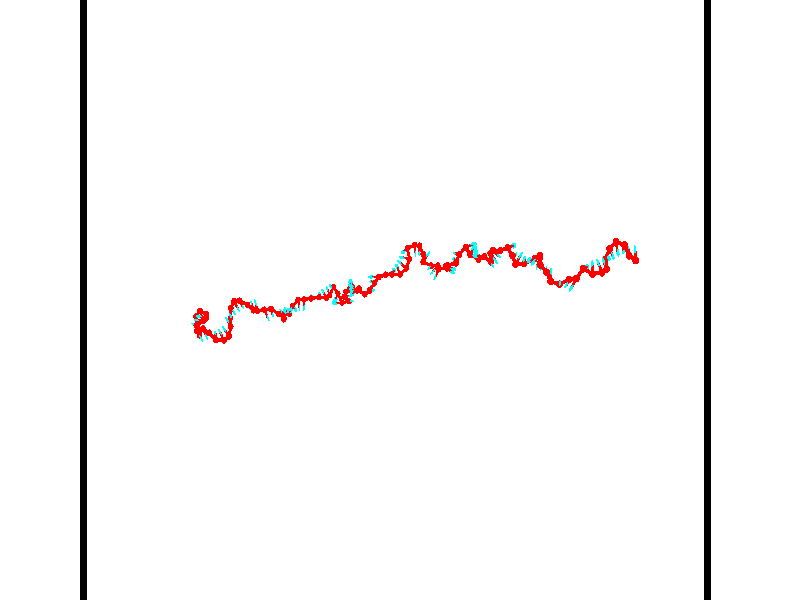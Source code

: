 // switches for output
#declare DRAW_BASES = 1; // possible values are 0, 1; only relevant for DNA ribbons
#declare DRAW_BASES_TYPE = 3; // possible values are 1, 2, 3; only relevant for DNA ribbons
#declare DRAW_FOG = 0; // set to 1 to enable fog

#include "colors.inc"

#include "transforms.inc"
background { rgb <1, 1, 1>}

#default {
   normal{
       ripples 0.25
       frequency 0.20
       turbulence 0.2
       lambda 5
   }
	finish {
		phong 0.1
		phong_size 40.
	}
}

// original window dimensions: 1024x640


// camera settings

camera {
	sky <-0, 1, 0>
	up <-0, 1, 0>
	right 1.6 * <0.99995, 0, 0.00999983>
	location <54.4867, 55, 106.329>
	look_at <55, 55, 55.0001>
	direction <0.513302, 0, -51.3289>
	angle 67.0682
}


# declare cpy_camera_pos = <54.4867, 55, 106.329>;
# if (DRAW_FOG = 1)
fog {
	fog_type 2
	up vnormalize(cpy_camera_pos)
	color rgbt<1,1,1,0.3>
	distance 1e-5
	fog_alt 3e-3
	fog_offset 88
}
# end


// LIGHTS

# declare lum = 6;
global_settings {
	ambient_light rgb lum * <0.05, 0.05, 0.05>
	max_trace_level 15
}# declare cpy_direct_light_amount = 0.25;
light_source
{	1000 * <-0.98995, -1, 1.00995>,
	rgb lum * cpy_direct_light_amount
	parallel
}

light_source
{	1000 * <0.98995, 1, -1.00995>,
	rgb lum * cpy_direct_light_amount
	parallel
}

// strand 0

// nucleotide -1

// particle -1
sphere {
	<36.320541, 52.248787, 49.807613> 0.250000
	pigment { color rgbt <1,0,0,0> }
	no_shadow
}
cylinder {
	<36.465710, 52.575005, 49.627312>,  <36.552811, 52.770733, 49.519131>, 0.100000
	pigment { color rgbt <1,0,0,0> }
	no_shadow
}
cylinder {
	<36.465710, 52.575005, 49.627312>,  <36.320541, 52.248787, 49.807613>, 0.100000
	pigment { color rgbt <1,0,0,0> }
	no_shadow
}

// particle -1
sphere {
	<36.465710, 52.575005, 49.627312> 0.100000
	pigment { color rgbt <1,0,0,0> }
	no_shadow
}
sphere {
	0, 1
	scale<0.080000,0.200000,0.300000>
	matrix <-0.886903, 0.450701, 0.101356,
		0.285816, 0.362993, 0.886874,
		0.362923, 0.815540, -0.450757,
		36.574585, 52.819668, 49.492085>
	pigment { color rgbt <0,1,1,0> }
	no_shadow
}
cylinder {
	<36.193447, 52.968201, 50.111015>,  <36.320541, 52.248787, 49.807613>, 0.130000
	pigment { color rgbt <1,0,0,0> }
	no_shadow
}

// nucleotide -1

// particle -1
sphere {
	<36.193447, 52.968201, 50.111015> 0.250000
	pigment { color rgbt <1,0,0,0> }
	no_shadow
}
cylinder {
	<36.274570, 53.123161, 49.751286>,  <36.323242, 53.216137, 49.535446>, 0.100000
	pigment { color rgbt <1,0,0,0> }
	no_shadow
}
cylinder {
	<36.274570, 53.123161, 49.751286>,  <36.193447, 52.968201, 50.111015>, 0.100000
	pigment { color rgbt <1,0,0,0> }
	no_shadow
}

// particle -1
sphere {
	<36.274570, 53.123161, 49.751286> 0.100000
	pigment { color rgbt <1,0,0,0> }
	no_shadow
}
sphere {
	0, 1
	scale<0.080000,0.200000,0.300000>
	matrix <-0.724515, 0.677206, 0.128338,
		0.658748, 0.625547, 0.418021,
		0.202805, 0.387405, -0.899326,
		36.335411, 53.239384, 49.481487>
	pigment { color rgbt <0,1,1,0> }
	no_shadow
}
cylinder {
	<36.098461, 53.717102, 50.101456>,  <36.193447, 52.968201, 50.111015>, 0.130000
	pigment { color rgbt <1,0,0,0> }
	no_shadow
}

// nucleotide -1

// particle -1
sphere {
	<36.098461, 53.717102, 50.101456> 0.250000
	pigment { color rgbt <1,0,0,0> }
	no_shadow
}
cylinder {
	<36.006630, 53.643959, 49.719070>,  <35.951530, 53.600075, 49.489639>, 0.100000
	pigment { color rgbt <1,0,0,0> }
	no_shadow
}
cylinder {
	<36.006630, 53.643959, 49.719070>,  <36.098461, 53.717102, 50.101456>, 0.100000
	pigment { color rgbt <1,0,0,0> }
	no_shadow
}

// particle -1
sphere {
	<36.006630, 53.643959, 49.719070> 0.100000
	pigment { color rgbt <1,0,0,0> }
	no_shadow
}
sphere {
	0, 1
	scale<0.080000,0.200000,0.300000>
	matrix <-0.634005, 0.773317, 0.004340,
		0.738466, 0.607079, -0.293467,
		-0.229578, -0.182855, -0.955959,
		35.937756, 53.589104, 49.432281>
	pigment { color rgbt <0,1,1,0> }
	no_shadow
}
cylinder {
	<36.561550, 54.152802, 50.361111>,  <36.098461, 53.717102, 50.101456>, 0.130000
	pigment { color rgbt <1,0,0,0> }
	no_shadow
}

// nucleotide -1

// particle -1
sphere {
	<36.561550, 54.152802, 50.361111> 0.250000
	pigment { color rgbt <1,0,0,0> }
	no_shadow
}
cylinder {
	<36.604584, 53.834770, 50.122353>,  <36.630405, 53.643951, 49.979099>, 0.100000
	pigment { color rgbt <1,0,0,0> }
	no_shadow
}
cylinder {
	<36.604584, 53.834770, 50.122353>,  <36.561550, 54.152802, 50.361111>, 0.100000
	pigment { color rgbt <1,0,0,0> }
	no_shadow
}

// particle -1
sphere {
	<36.604584, 53.834770, 50.122353> 0.100000
	pigment { color rgbt <1,0,0,0> }
	no_shadow
}
sphere {
	0, 1
	scale<0.080000,0.200000,0.300000>
	matrix <0.856189, 0.379259, -0.350861,
		0.505338, -0.473305, 0.721537,
		0.107584, -0.795075, -0.596893,
		36.636860, 53.596249, 49.943283>
	pigment { color rgbt <0,1,1,0> }
	no_shadow
}
cylinder {
	<37.216957, 53.908638, 50.505459>,  <36.561550, 54.152802, 50.361111>, 0.130000
	pigment { color rgbt <1,0,0,0> }
	no_shadow
}

// nucleotide -1

// particle -1
sphere {
	<37.216957, 53.908638, 50.505459> 0.250000
	pigment { color rgbt <1,0,0,0> }
	no_shadow
}
cylinder {
	<37.113701, 53.828678, 50.127380>,  <37.051746, 53.780701, 49.900532>, 0.100000
	pigment { color rgbt <1,0,0,0> }
	no_shadow
}
cylinder {
	<37.113701, 53.828678, 50.127380>,  <37.216957, 53.908638, 50.505459>, 0.100000
	pigment { color rgbt <1,0,0,0> }
	no_shadow
}

// particle -1
sphere {
	<37.113701, 53.828678, 50.127380> 0.100000
	pigment { color rgbt <1,0,0,0> }
	no_shadow
}
sphere {
	0, 1
	scale<0.080000,0.200000,0.300000>
	matrix <0.843080, 0.431156, -0.321433,
		0.471785, -0.879854, 0.057237,
		-0.258136, -0.199903, -0.945201,
		37.036259, 53.768707, 49.843819>
	pigment { color rgbt <0,1,1,0> }
	no_shadow
}
cylinder {
	<37.393948, 53.637367, 51.143631>,  <37.216957, 53.908638, 50.505459>, 0.130000
	pigment { color rgbt <1,0,0,0> }
	no_shadow
}

// nucleotide -1

// particle -1
sphere {
	<37.393948, 53.637367, 51.143631> 0.250000
	pigment { color rgbt <1,0,0,0> }
	no_shadow
}
cylinder {
	<37.083050, 53.708447, 51.385067>,  <36.896511, 53.751095, 51.529926>, 0.100000
	pigment { color rgbt <1,0,0,0> }
	no_shadow
}
cylinder {
	<37.083050, 53.708447, 51.385067>,  <37.393948, 53.637367, 51.143631>, 0.100000
	pigment { color rgbt <1,0,0,0> }
	no_shadow
}

// particle -1
sphere {
	<37.083050, 53.708447, 51.385067> 0.100000
	pigment { color rgbt <1,0,0,0> }
	no_shadow
}
sphere {
	0, 1
	scale<0.080000,0.200000,0.300000>
	matrix <0.104208, -0.909691, 0.401999,
		0.620510, 0.375350, 0.688534,
		-0.777244, 0.177694, 0.603587,
		36.849876, 53.761753, 51.566143>
	pigment { color rgbt <0,1,1,0> }
	no_shadow
}
cylinder {
	<37.396732, 53.473103, 51.918705>,  <37.393948, 53.637367, 51.143631>, 0.130000
	pigment { color rgbt <1,0,0,0> }
	no_shadow
}

// nucleotide -1

// particle -1
sphere {
	<37.396732, 53.473103, 51.918705> 0.250000
	pigment { color rgbt <1,0,0,0> }
	no_shadow
}
cylinder {
	<37.007370, 53.472538, 51.827065>,  <36.773754, 53.472198, 51.772079>, 0.100000
	pigment { color rgbt <1,0,0,0> }
	no_shadow
}
cylinder {
	<37.007370, 53.472538, 51.827065>,  <37.396732, 53.473103, 51.918705>, 0.100000
	pigment { color rgbt <1,0,0,0> }
	no_shadow
}

// particle -1
sphere {
	<37.007370, 53.472538, 51.827065> 0.100000
	pigment { color rgbt <1,0,0,0> }
	no_shadow
}
sphere {
	0, 1
	scale<0.080000,0.200000,0.300000>
	matrix <-0.052269, -0.972239, 0.228077,
		-0.223060, 0.233985, 0.946306,
		-0.973403, -0.001413, -0.229098,
		36.715351, 53.472115, 51.758335>
	pigment { color rgbt <0,1,1,0> }
	no_shadow
}
cylinder {
	<36.947044, 53.092884, 52.384605>,  <37.396732, 53.473103, 51.918705>, 0.130000
	pigment { color rgbt <1,0,0,0> }
	no_shadow
}

// nucleotide -1

// particle -1
sphere {
	<36.947044, 53.092884, 52.384605> 0.250000
	pigment { color rgbt <1,0,0,0> }
	no_shadow
}
cylinder {
	<36.681290, 53.134079, 52.088501>,  <36.521835, 53.158794, 51.910839>, 0.100000
	pigment { color rgbt <1,0,0,0> }
	no_shadow
}
cylinder {
	<36.681290, 53.134079, 52.088501>,  <36.947044, 53.092884, 52.384605>, 0.100000
	pigment { color rgbt <1,0,0,0> }
	no_shadow
}

// particle -1
sphere {
	<36.681290, 53.134079, 52.088501> 0.100000
	pigment { color rgbt <1,0,0,0> }
	no_shadow
}
sphere {
	0, 1
	scale<0.080000,0.200000,0.300000>
	matrix <-0.385300, -0.895894, 0.221173,
		-0.640416, 0.432167, 0.634902,
		-0.664388, 0.102985, -0.740258,
		36.481972, 53.164974, 51.866425>
	pigment { color rgbt <0,1,1,0> }
	no_shadow
}
cylinder {
	<37.135750, 52.726116, 53.031536>,  <36.947044, 53.092884, 52.384605>, 0.130000
	pigment { color rgbt <1,0,0,0> }
	no_shadow
}

// nucleotide -1

// particle -1
sphere {
	<37.135750, 52.726116, 53.031536> 0.250000
	pigment { color rgbt <1,0,0,0> }
	no_shadow
}
cylinder {
	<37.378311, 52.415108, 53.098145>,  <37.523849, 52.228500, 53.138107>, 0.100000
	pigment { color rgbt <1,0,0,0> }
	no_shadow
}
cylinder {
	<37.378311, 52.415108, 53.098145>,  <37.135750, 52.726116, 53.031536>, 0.100000
	pigment { color rgbt <1,0,0,0> }
	no_shadow
}

// particle -1
sphere {
	<37.378311, 52.415108, 53.098145> 0.100000
	pigment { color rgbt <1,0,0,0> }
	no_shadow
}
sphere {
	0, 1
	scale<0.080000,0.200000,0.300000>
	matrix <0.790951, 0.568309, -0.226763,
		0.081680, 0.269218, 0.959609,
		0.606404, -0.777526, 0.166518,
		37.560234, 52.181850, 53.148102>
	pigment { color rgbt <0,1,1,0> }
	no_shadow
}
cylinder {
	<37.807201, 52.912716, 53.434189>,  <37.135750, 52.726116, 53.031536>, 0.130000
	pigment { color rgbt <1,0,0,0> }
	no_shadow
}

// nucleotide -1

// particle -1
sphere {
	<37.807201, 52.912716, 53.434189> 0.250000
	pigment { color rgbt <1,0,0,0> }
	no_shadow
}
cylinder {
	<37.911991, 52.577709, 53.242378>,  <37.974865, 52.376705, 53.127293>, 0.100000
	pigment { color rgbt <1,0,0,0> }
	no_shadow
}
cylinder {
	<37.911991, 52.577709, 53.242378>,  <37.807201, 52.912716, 53.434189>, 0.100000
	pigment { color rgbt <1,0,0,0> }
	no_shadow
}

// particle -1
sphere {
	<37.911991, 52.577709, 53.242378> 0.100000
	pigment { color rgbt <1,0,0,0> }
	no_shadow
}
sphere {
	0, 1
	scale<0.080000,0.200000,0.300000>
	matrix <0.860443, 0.427715, -0.276943,
		0.437042, -0.340048, 0.832683,
		0.261977, -0.837512, -0.479522,
		37.990585, 52.326454, 53.098522>
	pigment { color rgbt <0,1,1,0> }
	no_shadow
}
cylinder {
	<38.442986, 52.614922, 53.725525>,  <37.807201, 52.912716, 53.434189>, 0.130000
	pigment { color rgbt <1,0,0,0> }
	no_shadow
}

// nucleotide -1

// particle -1
sphere {
	<38.442986, 52.614922, 53.725525> 0.250000
	pigment { color rgbt <1,0,0,0> }
	no_shadow
}
cylinder {
	<38.394768, 52.529945, 53.337639>,  <38.365837, 52.478962, 53.104908>, 0.100000
	pigment { color rgbt <1,0,0,0> }
	no_shadow
}
cylinder {
	<38.394768, 52.529945, 53.337639>,  <38.442986, 52.614922, 53.725525>, 0.100000
	pigment { color rgbt <1,0,0,0> }
	no_shadow
}

// particle -1
sphere {
	<38.394768, 52.529945, 53.337639> 0.100000
	pigment { color rgbt <1,0,0,0> }
	no_shadow
}
sphere {
	0, 1
	scale<0.080000,0.200000,0.300000>
	matrix <0.936550, 0.299557, -0.182043,
		0.329156, -0.930127, 0.162850,
		-0.120540, -0.212438, -0.969712,
		38.358604, 52.466213, 53.046726>
	pigment { color rgbt <0,1,1,0> }
	no_shadow
}
cylinder {
	<38.954407, 52.111820, 53.511078>,  <38.442986, 52.614922, 53.725525>, 0.130000
	pigment { color rgbt <1,0,0,0> }
	no_shadow
}

// nucleotide -1

// particle -1
sphere {
	<38.954407, 52.111820, 53.511078> 0.250000
	pigment { color rgbt <1,0,0,0> }
	no_shadow
}
cylinder {
	<38.847279, 52.352001, 53.209686>,  <38.783001, 52.496109, 53.028851>, 0.100000
	pigment { color rgbt <1,0,0,0> }
	no_shadow
}
cylinder {
	<38.847279, 52.352001, 53.209686>,  <38.954407, 52.111820, 53.511078>, 0.100000
	pigment { color rgbt <1,0,0,0> }
	no_shadow
}

// particle -1
sphere {
	<38.847279, 52.352001, 53.209686> 0.100000
	pigment { color rgbt <1,0,0,0> }
	no_shadow
}
sphere {
	0, 1
	scale<0.080000,0.200000,0.300000>
	matrix <0.936391, 0.346322, -0.056851,
		0.226809, -0.720774, -0.655013,
		-0.267822, 0.600454, -0.753476,
		38.766933, 52.532139, 52.983643>
	pigment { color rgbt <0,1,1,0> }
	no_shadow
}
cylinder {
	<39.466129, 52.029324, 52.877331>,  <38.954407, 52.111820, 53.511078>, 0.130000
	pigment { color rgbt <1,0,0,0> }
	no_shadow
}

// nucleotide -1

// particle -1
sphere {
	<39.466129, 52.029324, 52.877331> 0.250000
	pigment { color rgbt <1,0,0,0> }
	no_shadow
}
cylinder {
	<39.263325, 52.370800, 52.829742>,  <39.141644, 52.575687, 52.801189>, 0.100000
	pigment { color rgbt <1,0,0,0> }
	no_shadow
}
cylinder {
	<39.263325, 52.370800, 52.829742>,  <39.466129, 52.029324, 52.877331>, 0.100000
	pigment { color rgbt <1,0,0,0> }
	no_shadow
}

// particle -1
sphere {
	<39.263325, 52.370800, 52.829742> 0.100000
	pigment { color rgbt <1,0,0,0> }
	no_shadow
}
sphere {
	0, 1
	scale<0.080000,0.200000,0.300000>
	matrix <0.829262, 0.445474, -0.337458,
		-0.235085, -0.269754, -0.933792,
		-0.507011, 0.853690, -0.118972,
		39.111221, 52.626907, 52.794052>
	pigment { color rgbt <0,1,1,0> }
	no_shadow
}
cylinder {
	<39.787262, 52.291187, 52.352325>,  <39.466129, 52.029324, 52.877331>, 0.130000
	pigment { color rgbt <1,0,0,0> }
	no_shadow
}

// nucleotide -1

// particle -1
sphere {
	<39.787262, 52.291187, 52.352325> 0.250000
	pigment { color rgbt <1,0,0,0> }
	no_shadow
}
cylinder {
	<39.586567, 52.607189, 52.493271>,  <39.466148, 52.796791, 52.577839>, 0.100000
	pigment { color rgbt <1,0,0,0> }
	no_shadow
}
cylinder {
	<39.586567, 52.607189, 52.493271>,  <39.787262, 52.291187, 52.352325>, 0.100000
	pigment { color rgbt <1,0,0,0> }
	no_shadow
}

// particle -1
sphere {
	<39.586567, 52.607189, 52.493271> 0.100000
	pigment { color rgbt <1,0,0,0> }
	no_shadow
}
sphere {
	0, 1
	scale<0.080000,0.200000,0.300000>
	matrix <0.756642, 0.598231, -0.263842,
		-0.419229, 0.134232, -0.897902,
		-0.501737, 0.790001, 0.352362,
		39.436047, 52.844189, 52.598980>
	pigment { color rgbt <0,1,1,0> }
	no_shadow
}
cylinder {
	<39.837700, 53.014866, 52.035793>,  <39.787262, 52.291187, 52.352325>, 0.130000
	pigment { color rgbt <1,0,0,0> }
	no_shadow
}

// nucleotide -1

// particle -1
sphere {
	<39.837700, 53.014866, 52.035793> 0.250000
	pigment { color rgbt <1,0,0,0> }
	no_shadow
}
cylinder {
	<39.721066, 53.315044, 52.273048>,  <39.651085, 53.495152, 52.415401>, 0.100000
	pigment { color rgbt <1,0,0,0> }
	no_shadow
}
cylinder {
	<39.721066, 53.315044, 52.273048>,  <39.837700, 53.014866, 52.035793>, 0.100000
	pigment { color rgbt <1,0,0,0> }
	no_shadow
}

// particle -1
sphere {
	<39.721066, 53.315044, 52.273048> 0.100000
	pigment { color rgbt <1,0,0,0> }
	no_shadow
}
sphere {
	0, 1
	scale<0.080000,0.200000,0.300000>
	matrix <0.703739, 0.588284, -0.398338,
		-0.647863, 0.301264, -0.699652,
		-0.291589, 0.750442, 0.593138,
		39.633587, 53.540176, 52.450989>
	pigment { color rgbt <0,1,1,0> }
	no_shadow
}
cylinder {
	<39.701580, 53.625877, 51.649628>,  <39.837700, 53.014866, 52.035793>, 0.130000
	pigment { color rgbt <1,0,0,0> }
	no_shadow
}

// nucleotide -1

// particle -1
sphere {
	<39.701580, 53.625877, 51.649628> 0.250000
	pigment { color rgbt <1,0,0,0> }
	no_shadow
}
cylinder {
	<39.803185, 53.749435, 52.016247>,  <39.864147, 53.823570, 52.236217>, 0.100000
	pigment { color rgbt <1,0,0,0> }
	no_shadow
}
cylinder {
	<39.803185, 53.749435, 52.016247>,  <39.701580, 53.625877, 51.649628>, 0.100000
	pigment { color rgbt <1,0,0,0> }
	no_shadow
}

// particle -1
sphere {
	<39.803185, 53.749435, 52.016247> 0.100000
	pigment { color rgbt <1,0,0,0> }
	no_shadow
}
sphere {
	0, 1
	scale<0.080000,0.200000,0.300000>
	matrix <0.724594, 0.566916, -0.391881,
		-0.640656, 0.763668, -0.079819,
		0.254016, 0.308897, 0.916547,
		39.879391, 53.842106, 52.291210>
	pigment { color rgbt <0,1,1,0> }
	no_shadow
}
cylinder {
	<39.745575, 54.382858, 51.681740>,  <39.701580, 53.625877, 51.649628>, 0.130000
	pigment { color rgbt <1,0,0,0> }
	no_shadow
}

// nucleotide -1

// particle -1
sphere {
	<39.745575, 54.382858, 51.681740> 0.250000
	pigment { color rgbt <1,0,0,0> }
	no_shadow
}
cylinder {
	<39.993046, 54.197952, 51.935844>,  <40.141529, 54.087009, 52.088306>, 0.100000
	pigment { color rgbt <1,0,0,0> }
	no_shadow
}
cylinder {
	<39.993046, 54.197952, 51.935844>,  <39.745575, 54.382858, 51.681740>, 0.100000
	pigment { color rgbt <1,0,0,0> }
	no_shadow
}

// particle -1
sphere {
	<39.993046, 54.197952, 51.935844> 0.100000
	pigment { color rgbt <1,0,0,0> }
	no_shadow
}
sphere {
	0, 1
	scale<0.080000,0.200000,0.300000>
	matrix <0.774956, 0.492016, -0.396691,
		-0.129180, 0.737719, 0.662634,
		0.618673, -0.462268, 0.635258,
		40.178646, 54.059273, 52.126423>
	pigment { color rgbt <0,1,1,0> }
	no_shadow
}
cylinder {
	<40.131771, 54.909237, 51.991249>,  <39.745575, 54.382858, 51.681740>, 0.130000
	pigment { color rgbt <1,0,0,0> }
	no_shadow
}

// nucleotide -1

// particle -1
sphere {
	<40.131771, 54.909237, 51.991249> 0.250000
	pigment { color rgbt <1,0,0,0> }
	no_shadow
}
cylinder {
	<40.343964, 54.570168, 51.993629>,  <40.471279, 54.366726, 51.995056>, 0.100000
	pigment { color rgbt <1,0,0,0> }
	no_shadow
}
cylinder {
	<40.343964, 54.570168, 51.993629>,  <40.131771, 54.909237, 51.991249>, 0.100000
	pigment { color rgbt <1,0,0,0> }
	no_shadow
}

// particle -1
sphere {
	<40.343964, 54.570168, 51.993629> 0.100000
	pigment { color rgbt <1,0,0,0> }
	no_shadow
}
sphere {
	0, 1
	scale<0.080000,0.200000,0.300000>
	matrix <0.807653, 0.503284, -0.307249,
		0.257453, 0.167797, 0.951611,
		0.530486, -0.847673, 0.005950,
		40.503109, 54.315865, 51.995415>
	pigment { color rgbt <0,1,1,0> }
	no_shadow
}
cylinder {
	<40.725090, 54.937439, 52.423580>,  <40.131771, 54.909237, 51.991249>, 0.130000
	pigment { color rgbt <1,0,0,0> }
	no_shadow
}

// nucleotide -1

// particle -1
sphere {
	<40.725090, 54.937439, 52.423580> 0.250000
	pigment { color rgbt <1,0,0,0> }
	no_shadow
}
cylinder {
	<40.810802, 54.691673, 52.119850>,  <40.862228, 54.544212, 51.937611>, 0.100000
	pigment { color rgbt <1,0,0,0> }
	no_shadow
}
cylinder {
	<40.810802, 54.691673, 52.119850>,  <40.725090, 54.937439, 52.423580>, 0.100000
	pigment { color rgbt <1,0,0,0> }
	no_shadow
}

// particle -1
sphere {
	<40.810802, 54.691673, 52.119850> 0.100000
	pigment { color rgbt <1,0,0,0> }
	no_shadow
}
sphere {
	0, 1
	scale<0.080000,0.200000,0.300000>
	matrix <0.809217, 0.547038, -0.214282,
		0.547038, -0.568542, 0.614417,
		0.214282, -0.614417, -0.759325,
		40.875088, 54.507347, 51.892052>
	pigment { color rgbt <0,1,1,0> }
	no_shadow
}
cylinder {
	<41.436069, 54.638489, 52.384972>,  <40.725090, 54.937439, 52.423580>, 0.130000
	pigment { color rgbt <1,0,0,0> }
	no_shadow
}

// nucleotide -1

// particle -1
sphere {
	<41.436069, 54.638489, 52.384972> 0.250000
	pigment { color rgbt <1,0,0,0> }
	no_shadow
}
cylinder {
	<41.356140, 54.600471, 51.994888>,  <41.308182, 54.577660, 51.760838>, 0.100000
	pigment { color rgbt <1,0,0,0> }
	no_shadow
}
cylinder {
	<41.356140, 54.600471, 51.994888>,  <41.436069, 54.638489, 52.384972>, 0.100000
	pigment { color rgbt <1,0,0,0> }
	no_shadow
}

// particle -1
sphere {
	<41.356140, 54.600471, 51.994888> 0.100000
	pigment { color rgbt <1,0,0,0> }
	no_shadow
}
sphere {
	0, 1
	scale<0.080000,0.200000,0.300000>
	matrix <0.841422, 0.493347, -0.220494,
		0.502073, -0.864625, -0.018613,
		-0.199827, -0.095042, -0.975210,
		41.296192, 54.571960, 51.702324>
	pigment { color rgbt <0,1,1,0> }
	no_shadow
}
cylinder {
	<41.917202, 54.235870, 52.143593>,  <41.436069, 54.638489, 52.384972>, 0.130000
	pigment { color rgbt <1,0,0,0> }
	no_shadow
}

// nucleotide -1

// particle -1
sphere {
	<41.917202, 54.235870, 52.143593> 0.250000
	pigment { color rgbt <1,0,0,0> }
	no_shadow
}
cylinder {
	<41.759094, 54.508446, 51.897209>,  <41.664230, 54.671989, 51.749378>, 0.100000
	pigment { color rgbt <1,0,0,0> }
	no_shadow
}
cylinder {
	<41.759094, 54.508446, 51.897209>,  <41.917202, 54.235870, 52.143593>, 0.100000
	pigment { color rgbt <1,0,0,0> }
	no_shadow
}

// particle -1
sphere {
	<41.759094, 54.508446, 51.897209> 0.100000
	pigment { color rgbt <1,0,0,0> }
	no_shadow
}
sphere {
	0, 1
	scale<0.080000,0.200000,0.300000>
	matrix <0.899964, 0.421555, -0.111155,
		0.183917, -0.598279, -0.779896,
		-0.395271, 0.681435, -0.615961,
		41.640514, 54.712875, 51.712421>
	pigment { color rgbt <0,1,1,0> }
	no_shadow
}
cylinder {
	<42.080692, 54.174961, 51.366066>,  <41.917202, 54.235870, 52.143593>, 0.130000
	pigment { color rgbt <1,0,0,0> }
	no_shadow
}

// nucleotide -1

// particle -1
sphere {
	<42.080692, 54.174961, 51.366066> 0.250000
	pigment { color rgbt <1,0,0,0> }
	no_shadow
}
cylinder {
	<42.024525, 54.527245, 51.547012>,  <41.990826, 54.738617, 51.655579>, 0.100000
	pigment { color rgbt <1,0,0,0> }
	no_shadow
}
cylinder {
	<42.024525, 54.527245, 51.547012>,  <42.080692, 54.174961, 51.366066>, 0.100000
	pigment { color rgbt <1,0,0,0> }
	no_shadow
}

// particle -1
sphere {
	<42.024525, 54.527245, 51.547012> 0.100000
	pigment { color rgbt <1,0,0,0> }
	no_shadow
}
sphere {
	0, 1
	scale<0.080000,0.200000,0.300000>
	matrix <0.889809, 0.312614, -0.332434,
		-0.434193, 0.355838, -0.827560,
		-0.140415, 0.880711, 0.452363,
		41.982399, 54.791458, 51.682720>
	pigment { color rgbt <0,1,1,0> }
	no_shadow
}
cylinder {
	<42.563274, 54.260834, 50.695274>,  <42.080692, 54.174961, 51.366066>, 0.130000
	pigment { color rgbt <1,0,0,0> }
	no_shadow
}

// nucleotide -1

// particle -1
sphere {
	<42.563274, 54.260834, 50.695274> 0.250000
	pigment { color rgbt <1,0,0,0> }
	no_shadow
}
cylinder {
	<42.734856, 53.904430, 50.635796>,  <42.837807, 53.690590, 50.600109>, 0.100000
	pigment { color rgbt <1,0,0,0> }
	no_shadow
}
cylinder {
	<42.734856, 53.904430, 50.635796>,  <42.563274, 54.260834, 50.695274>, 0.100000
	pigment { color rgbt <1,0,0,0> }
	no_shadow
}

// particle -1
sphere {
	<42.734856, 53.904430, 50.635796> 0.100000
	pigment { color rgbt <1,0,0,0> }
	no_shadow
}
sphere {
	0, 1
	scale<0.080000,0.200000,0.300000>
	matrix <0.824123, 0.453409, -0.339474,
		0.369891, 0.023079, 0.928789,
		0.428956, -0.891004, -0.148692,
		42.863541, 53.637131, 50.591187>
	pigment { color rgbt <0,1,1,0> }
	no_shadow
}
cylinder {
	<43.242863, 54.327465, 51.028889>,  <42.563274, 54.260834, 50.695274>, 0.130000
	pigment { color rgbt <1,0,0,0> }
	no_shadow
}

// nucleotide -1

// particle -1
sphere {
	<43.242863, 54.327465, 51.028889> 0.250000
	pigment { color rgbt <1,0,0,0> }
	no_shadow
}
cylinder {
	<43.257713, 54.080284, 50.714752>,  <43.266624, 53.931976, 50.526272>, 0.100000
	pigment { color rgbt <1,0,0,0> }
	no_shadow
}
cylinder {
	<43.257713, 54.080284, 50.714752>,  <43.242863, 54.327465, 51.028889>, 0.100000
	pigment { color rgbt <1,0,0,0> }
	no_shadow
}

// particle -1
sphere {
	<43.257713, 54.080284, 50.714752> 0.100000
	pigment { color rgbt <1,0,0,0> }
	no_shadow
}
sphere {
	0, 1
	scale<0.080000,0.200000,0.300000>
	matrix <0.867746, 0.409701, -0.281357,
		0.495619, -0.671029, 0.551436,
		0.037124, -0.617952, -0.785339,
		43.268852, 53.894897, 50.479149>
	pigment { color rgbt <0,1,1,0> }
	no_shadow
}
cylinder {
	<43.929314, 53.934483, 50.952888>,  <43.242863, 54.327465, 51.028889>, 0.130000
	pigment { color rgbt <1,0,0,0> }
	no_shadow
}

// nucleotide -1

// particle -1
sphere {
	<43.929314, 53.934483, 50.952888> 0.250000
	pigment { color rgbt <1,0,0,0> }
	no_shadow
}
cylinder {
	<43.762436, 53.963787, 50.590546>,  <43.662312, 53.981369, 50.373138>, 0.100000
	pigment { color rgbt <1,0,0,0> }
	no_shadow
}
cylinder {
	<43.762436, 53.963787, 50.590546>,  <43.929314, 53.934483, 50.952888>, 0.100000
	pigment { color rgbt <1,0,0,0> }
	no_shadow
}

// particle -1
sphere {
	<43.762436, 53.963787, 50.590546> 0.100000
	pigment { color rgbt <1,0,0,0> }
	no_shadow
}
sphere {
	0, 1
	scale<0.080000,0.200000,0.300000>
	matrix <0.884518, 0.261685, -0.386198,
		0.208759, -0.962369, -0.173970,
		-0.417190, 0.073257, -0.905862,
		43.637280, 53.985764, 50.318787>
	pigment { color rgbt <0,1,1,0> }
	no_shadow
}
cylinder {
	<44.310959, 53.606899, 50.458733>,  <43.929314, 53.934483, 50.952888>, 0.130000
	pigment { color rgbt <1,0,0,0> }
	no_shadow
}

// nucleotide -1

// particle -1
sphere {
	<44.310959, 53.606899, 50.458733> 0.250000
	pigment { color rgbt <1,0,0,0> }
	no_shadow
}
cylinder {
	<44.120975, 53.891075, 50.251003>,  <44.006985, 54.061581, 50.126366>, 0.100000
	pigment { color rgbt <1,0,0,0> }
	no_shadow
}
cylinder {
	<44.120975, 53.891075, 50.251003>,  <44.310959, 53.606899, 50.458733>, 0.100000
	pigment { color rgbt <1,0,0,0> }
	no_shadow
}

// particle -1
sphere {
	<44.120975, 53.891075, 50.251003> 0.100000
	pigment { color rgbt <1,0,0,0> }
	no_shadow
}
sphere {
	0, 1
	scale<0.080000,0.200000,0.300000>
	matrix <0.865155, 0.269001, -0.423255,
		-0.160999, -0.650320, -0.742404,
		-0.474959, 0.710438, -0.519319,
		43.978489, 54.104206, 50.095207>
	pigment { color rgbt <0,1,1,0> }
	no_shadow
}
cylinder {
	<44.173592, 53.489517, 49.684479>,  <44.310959, 53.606899, 50.458733>, 0.130000
	pigment { color rgbt <1,0,0,0> }
	no_shadow
}

// nucleotide -1

// particle -1
sphere {
	<44.173592, 53.489517, 49.684479> 0.250000
	pigment { color rgbt <1,0,0,0> }
	no_shadow
}
cylinder {
	<44.233261, 53.877453, 49.761589>,  <44.269062, 54.110214, 49.807854>, 0.100000
	pigment { color rgbt <1,0,0,0> }
	no_shadow
}
cylinder {
	<44.233261, 53.877453, 49.761589>,  <44.173592, 53.489517, 49.684479>, 0.100000
	pigment { color rgbt <1,0,0,0> }
	no_shadow
}

// particle -1
sphere {
	<44.233261, 53.877453, 49.761589> 0.100000
	pigment { color rgbt <1,0,0,0> }
	no_shadow
}
sphere {
	0, 1
	scale<0.080000,0.200000,0.300000>
	matrix <0.725861, 0.024983, -0.687387,
		-0.671470, 0.242469, -0.700241,
		0.149175, 0.969837, 0.192774,
		44.278015, 54.168404, 49.819420>
	pigment { color rgbt <0,1,1,0> }
	no_shadow
}
cylinder {
	<44.051823, 53.891720, 49.050873>,  <44.173592, 53.489517, 49.684479>, 0.130000
	pigment { color rgbt <1,0,0,0> }
	no_shadow
}

// nucleotide -1

// particle -1
sphere {
	<44.051823, 53.891720, 49.050873> 0.250000
	pigment { color rgbt <1,0,0,0> }
	no_shadow
}
cylinder {
	<44.317043, 54.060974, 49.297874>,  <44.476177, 54.162529, 49.446075>, 0.100000
	pigment { color rgbt <1,0,0,0> }
	no_shadow
}
cylinder {
	<44.317043, 54.060974, 49.297874>,  <44.051823, 53.891720, 49.050873>, 0.100000
	pigment { color rgbt <1,0,0,0> }
	no_shadow
}

// particle -1
sphere {
	<44.317043, 54.060974, 49.297874> 0.100000
	pigment { color rgbt <1,0,0,0> }
	no_shadow
}
sphere {
	0, 1
	scale<0.080000,0.200000,0.300000>
	matrix <0.702169, -0.065651, -0.708977,
		-0.259457, 0.903683, -0.340646,
		0.663054, 0.423140, 0.617504,
		44.515961, 54.187916, 49.483128>
	pigment { color rgbt <0,1,1,0> }
	no_shadow
}
cylinder {
	<44.478779, 53.876637, 48.485161>,  <44.051823, 53.891720, 49.050873>, 0.130000
	pigment { color rgbt <1,0,0,0> }
	no_shadow
}

// nucleotide -1

// particle -1
sphere {
	<44.478779, 53.876637, 48.485161> 0.250000
	pigment { color rgbt <1,0,0,0> }
	no_shadow
}
cylinder {
	<44.639256, 54.054810, 48.805321>,  <44.735542, 54.161713, 48.997417>, 0.100000
	pigment { color rgbt <1,0,0,0> }
	no_shadow
}
cylinder {
	<44.639256, 54.054810, 48.805321>,  <44.478779, 53.876637, 48.485161>, 0.100000
	pigment { color rgbt <1,0,0,0> }
	no_shadow
}

// particle -1
sphere {
	<44.639256, 54.054810, 48.805321> 0.100000
	pigment { color rgbt <1,0,0,0> }
	no_shadow
}
sphere {
	0, 1
	scale<0.080000,0.200000,0.300000>
	matrix <0.869772, 0.088814, -0.485395,
		-0.287296, 0.890900, -0.351792,
		0.401195, 0.445431, 0.800396,
		44.759613, 54.188438, 49.045441>
	pigment { color rgbt <0,1,1,0> }
	no_shadow
}
cylinder {
	<44.753025, 54.509785, 48.346062>,  <44.478779, 53.876637, 48.485161>, 0.130000
	pigment { color rgbt <1,0,0,0> }
	no_shadow
}

// nucleotide -1

// particle -1
sphere {
	<44.753025, 54.509785, 48.346062> 0.250000
	pigment { color rgbt <1,0,0,0> }
	no_shadow
}
cylinder {
	<44.970802, 54.372124, 48.652039>,  <45.101471, 54.289528, 48.835625>, 0.100000
	pigment { color rgbt <1,0,0,0> }
	no_shadow
}
cylinder {
	<44.970802, 54.372124, 48.652039>,  <44.753025, 54.509785, 48.346062>, 0.100000
	pigment { color rgbt <1,0,0,0> }
	no_shadow
}

// particle -1
sphere {
	<44.970802, 54.372124, 48.652039> 0.100000
	pigment { color rgbt <1,0,0,0> }
	no_shadow
}
sphere {
	0, 1
	scale<0.080000,0.200000,0.300000>
	matrix <0.825010, 0.055041, -0.562432,
		0.151456, 0.937301, 0.313892,
		0.544445, -0.344148, 0.764946,
		45.134136, 54.268879, 48.881523>
	pigment { color rgbt <0,1,1,0> }
	no_shadow
}
cylinder {
	<45.322777, 55.019783, 48.527760>,  <44.753025, 54.509785, 48.346062>, 0.130000
	pigment { color rgbt <1,0,0,0> }
	no_shadow
}

// nucleotide -1

// particle -1
sphere {
	<45.322777, 55.019783, 48.527760> 0.250000
	pigment { color rgbt <1,0,0,0> }
	no_shadow
}
cylinder {
	<45.416077, 54.653214, 48.657837>,  <45.472057, 54.433270, 48.735886>, 0.100000
	pigment { color rgbt <1,0,0,0> }
	no_shadow
}
cylinder {
	<45.416077, 54.653214, 48.657837>,  <45.322777, 55.019783, 48.527760>, 0.100000
	pigment { color rgbt <1,0,0,0> }
	no_shadow
}

// particle -1
sphere {
	<45.416077, 54.653214, 48.657837> 0.100000
	pigment { color rgbt <1,0,0,0> }
	no_shadow
}
sphere {
	0, 1
	scale<0.080000,0.200000,0.300000>
	matrix <0.945989, 0.136413, -0.294104,
		0.225164, 0.376232, 0.898750,
		0.233252, -0.916428, 0.325196,
		45.486053, 54.378284, 48.755394>
	pigment { color rgbt <0,1,1,0> }
	no_shadow
}
cylinder {
	<45.965576, 55.047180, 48.925587>,  <45.322777, 55.019783, 48.527760>, 0.130000
	pigment { color rgbt <1,0,0,0> }
	no_shadow
}

// nucleotide -1

// particle -1
sphere {
	<45.965576, 55.047180, 48.925587> 0.250000
	pigment { color rgbt <1,0,0,0> }
	no_shadow
}
cylinder {
	<45.925083, 54.681770, 48.767990>,  <45.900787, 54.462524, 48.673431>, 0.100000
	pigment { color rgbt <1,0,0,0> }
	no_shadow
}
cylinder {
	<45.925083, 54.681770, 48.767990>,  <45.965576, 55.047180, 48.925587>, 0.100000
	pigment { color rgbt <1,0,0,0> }
	no_shadow
}

// particle -1
sphere {
	<45.925083, 54.681770, 48.767990> 0.100000
	pigment { color rgbt <1,0,0,0> }
	no_shadow
}
sphere {
	0, 1
	scale<0.080000,0.200000,0.300000>
	matrix <0.933884, 0.049255, -0.354167,
		0.342946, -0.403794, 0.848138,
		-0.101235, -0.913523, -0.393989,
		45.894714, 54.407715, 48.649792>
	pigment { color rgbt <0,1,1,0> }
	no_shadow
}
cylinder {
	<46.635071, 55.116062, 49.340580>,  <45.965576, 55.047180, 48.925587>, 0.130000
	pigment { color rgbt <1,0,0,0> }
	no_shadow
}

// nucleotide -1

// particle -1
sphere {
	<46.635071, 55.116062, 49.340580> 0.250000
	pigment { color rgbt <1,0,0,0> }
	no_shadow
}
cylinder {
	<46.668709, 55.209797, 48.953175>,  <46.688892, 55.266037, 48.720730>, 0.100000
	pigment { color rgbt <1,0,0,0> }
	no_shadow
}
cylinder {
	<46.668709, 55.209797, 48.953175>,  <46.635071, 55.116062, 49.340580>, 0.100000
	pigment { color rgbt <1,0,0,0> }
	no_shadow
}

// particle -1
sphere {
	<46.668709, 55.209797, 48.953175> 0.100000
	pigment { color rgbt <1,0,0,0> }
	no_shadow
}
sphere {
	0, 1
	scale<0.080000,0.200000,0.300000>
	matrix <0.792032, 0.574072, 0.207669,
		0.604660, -0.784556, -0.137323,
		0.084095, 0.234334, -0.968512,
		46.693935, 55.280098, 48.662621>
	pigment { color rgbt <0,1,1,0> }
	no_shadow
}
cylinder {
	<47.398071, 55.213867, 49.263580>,  <46.635071, 55.116062, 49.340580>, 0.130000
	pigment { color rgbt <1,0,0,0> }
	no_shadow
}

// nucleotide -1

// particle -1
sphere {
	<47.398071, 55.213867, 49.263580> 0.250000
	pigment { color rgbt <1,0,0,0> }
	no_shadow
}
cylinder {
	<47.399532, 55.346424, 48.886185>,  <47.400410, 55.425957, 48.659748>, 0.100000
	pigment { color rgbt <1,0,0,0> }
	no_shadow
}
cylinder {
	<47.399532, 55.346424, 48.886185>,  <47.398071, 55.213867, 49.263580>, 0.100000
	pigment { color rgbt <1,0,0,0> }
	no_shadow
}

// particle -1
sphere {
	<47.399532, 55.346424, 48.886185> 0.100000
	pigment { color rgbt <1,0,0,0> }
	no_shadow
}
sphere {
	0, 1
	scale<0.080000,0.200000,0.300000>
	matrix <0.798876, 0.566532, 0.202085,
		0.601485, -0.754468, -0.262668,
		0.003657, 0.331390, -0.943487,
		47.400631, 55.445843, 48.603138>
	pigment { color rgbt <0,1,1,0> }
	no_shadow
}
cylinder {
	<48.073967, 55.144901, 49.023010>,  <47.398071, 55.213867, 49.263580>, 0.130000
	pigment { color rgbt <1,0,0,0> }
	no_shadow
}

// nucleotide -1

// particle -1
sphere {
	<48.073967, 55.144901, 49.023010> 0.250000
	pigment { color rgbt <1,0,0,0> }
	no_shadow
}
cylinder {
	<47.881584, 55.437523, 48.829720>,  <47.766155, 55.613094, 48.713745>, 0.100000
	pigment { color rgbt <1,0,0,0> }
	no_shadow
}
cylinder {
	<47.881584, 55.437523, 48.829720>,  <48.073967, 55.144901, 49.023010>, 0.100000
	pigment { color rgbt <1,0,0,0> }
	no_shadow
}

// particle -1
sphere {
	<47.881584, 55.437523, 48.829720> 0.100000
	pigment { color rgbt <1,0,0,0> }
	no_shadow
}
sphere {
	0, 1
	scale<0.080000,0.200000,0.300000>
	matrix <0.749694, 0.628924, 0.205946,
		0.454572, -0.263219, -0.850929,
		-0.480961, 0.731553, -0.483225,
		47.737297, 55.656990, 48.684753>
	pigment { color rgbt <0,1,1,0> }
	no_shadow
}
cylinder {
	<48.323231, 55.383205, 48.281567>,  <48.073967, 55.144901, 49.023010>, 0.130000
	pigment { color rgbt <1,0,0,0> }
	no_shadow
}

// nucleotide -1

// particle -1
sphere {
	<48.323231, 55.383205, 48.281567> 0.250000
	pigment { color rgbt <1,0,0,0> }
	no_shadow
}
cylinder {
	<48.203915, 55.681358, 48.520042>,  <48.132324, 55.860249, 48.663128>, 0.100000
	pigment { color rgbt <1,0,0,0> }
	no_shadow
}
cylinder {
	<48.203915, 55.681358, 48.520042>,  <48.323231, 55.383205, 48.281567>, 0.100000
	pigment { color rgbt <1,0,0,0> }
	no_shadow
}

// particle -1
sphere {
	<48.203915, 55.681358, 48.520042> 0.100000
	pigment { color rgbt <1,0,0,0> }
	no_shadow
}
sphere {
	0, 1
	scale<0.080000,0.200000,0.300000>
	matrix <0.947692, 0.305623, 0.092053,
		-0.113594, 0.592458, -0.797552,
		-0.298287, 0.745377, 0.596185,
		48.114429, 55.904972, 48.698898>
	pigment { color rgbt <0,1,1,0> }
	no_shadow
}
cylinder {
	<48.633244, 56.036636, 48.011436>,  <48.323231, 55.383205, 48.281567>, 0.130000
	pigment { color rgbt <1,0,0,0> }
	no_shadow
}

// nucleotide -1

// particle -1
sphere {
	<48.633244, 56.036636, 48.011436> 0.250000
	pigment { color rgbt <1,0,0,0> }
	no_shadow
}
cylinder {
	<48.529099, 56.064392, 48.396641>,  <48.466614, 56.081043, 48.627766>, 0.100000
	pigment { color rgbt <1,0,0,0> }
	no_shadow
}
cylinder {
	<48.529099, 56.064392, 48.396641>,  <48.633244, 56.036636, 48.011436>, 0.100000
	pigment { color rgbt <1,0,0,0> }
	no_shadow
}

// particle -1
sphere {
	<48.529099, 56.064392, 48.396641> 0.100000
	pigment { color rgbt <1,0,0,0> }
	no_shadow
}
sphere {
	0, 1
	scale<0.080000,0.200000,0.300000>
	matrix <0.825969, 0.532515, 0.184938,
		-0.499988, 0.843571, -0.195957,
		-0.260359, 0.069388, 0.963015,
		48.450993, 56.085209, 48.685547>
	pigment { color rgbt <0,1,1,0> }
	no_shadow
}
cylinder {
	<49.041492, 55.523281, 47.512318>,  <48.633244, 56.036636, 48.011436>, 0.130000
	pigment { color rgbt <1,0,0,0> }
	no_shadow
}

// nucleotide -1

// particle -1
sphere {
	<49.041492, 55.523281, 47.512318> 0.250000
	pigment { color rgbt <1,0,0,0> }
	no_shadow
}
cylinder {
	<48.913689, 55.234657, 47.758003>,  <48.837006, 55.061481, 47.905415>, 0.100000
	pigment { color rgbt <1,0,0,0> }
	no_shadow
}
cylinder {
	<48.913689, 55.234657, 47.758003>,  <49.041492, 55.523281, 47.512318>, 0.100000
	pigment { color rgbt <1,0,0,0> }
	no_shadow
}

// particle -1
sphere {
	<48.913689, 55.234657, 47.758003> 0.100000
	pigment { color rgbt <1,0,0,0> }
	no_shadow
}
sphere {
	0, 1
	scale<0.080000,0.200000,0.300000>
	matrix <-0.240486, -0.565225, -0.789105,
		0.916558, -0.399839, 0.007071,
		-0.319512, -0.721560, 0.614217,
		48.817837, 55.018188, 47.942268>
	pigment { color rgbt <0,1,1,0> }
	no_shadow
}
cylinder {
	<49.411858, 54.773754, 47.502995>,  <49.041492, 55.523281, 47.512318>, 0.130000
	pigment { color rgbt <1,0,0,0> }
	no_shadow
}

// nucleotide -1

// particle -1
sphere {
	<49.411858, 54.773754, 47.502995> 0.250000
	pigment { color rgbt <1,0,0,0> }
	no_shadow
}
cylinder {
	<49.018223, 54.769012, 47.573902>,  <48.782040, 54.766167, 47.616447>, 0.100000
	pigment { color rgbt <1,0,0,0> }
	no_shadow
}
cylinder {
	<49.018223, 54.769012, 47.573902>,  <49.411858, 54.773754, 47.502995>, 0.100000
	pigment { color rgbt <1,0,0,0> }
	no_shadow
}

// particle -1
sphere {
	<49.018223, 54.769012, 47.573902> 0.100000
	pigment { color rgbt <1,0,0,0> }
	no_shadow
}
sphere {
	0, 1
	scale<0.080000,0.200000,0.300000>
	matrix <-0.143669, -0.533898, -0.833254,
		0.104522, -0.845466, 0.523701,
		-0.984091, -0.011854, 0.177271,
		48.722996, 54.765457, 47.627083>
	pigment { color rgbt <0,1,1,0> }
	no_shadow
}
cylinder {
	<50.107742, 54.887714, 47.525356>,  <49.411858, 54.773754, 47.502995>, 0.130000
	pigment { color rgbt <1,0,0,0> }
	no_shadow
}

// nucleotide -1

// particle -1
sphere {
	<50.107742, 54.887714, 47.525356> 0.250000
	pigment { color rgbt <1,0,0,0> }
	no_shadow
}
cylinder {
	<50.285915, 54.891224, 47.883465>,  <50.392818, 54.893330, 48.098331>, 0.100000
	pigment { color rgbt <1,0,0,0> }
	no_shadow
}
cylinder {
	<50.285915, 54.891224, 47.883465>,  <50.107742, 54.887714, 47.525356>, 0.100000
	pigment { color rgbt <1,0,0,0> }
	no_shadow
}

// particle -1
sphere {
	<50.285915, 54.891224, 47.883465> 0.100000
	pigment { color rgbt <1,0,0,0> }
	no_shadow
}
sphere {
	0, 1
	scale<0.080000,0.200000,0.300000>
	matrix <0.137174, 0.987477, -0.077925,
		-0.884744, 0.157518, 0.438652,
		0.445434, 0.008772, 0.895272,
		50.419544, 54.893856, 48.152046>
	pigment { color rgbt <0,1,1,0> }
	no_shadow
}
cylinder {
	<49.658836, 55.247372, 47.987316>,  <50.107742, 54.887714, 47.525356>, 0.130000
	pigment { color rgbt <1,0,0,0> }
	no_shadow
}

// nucleotide -1

// particle -1
sphere {
	<49.658836, 55.247372, 47.987316> 0.250000
	pigment { color rgbt <1,0,0,0> }
	no_shadow
}
cylinder {
	<50.046028, 55.295509, 48.075436>,  <50.278343, 55.324390, 48.128307>, 0.100000
	pigment { color rgbt <1,0,0,0> }
	no_shadow
}
cylinder {
	<50.046028, 55.295509, 48.075436>,  <49.658836, 55.247372, 47.987316>, 0.100000
	pigment { color rgbt <1,0,0,0> }
	no_shadow
}

// particle -1
sphere {
	<50.046028, 55.295509, 48.075436> 0.100000
	pigment { color rgbt <1,0,0,0> }
	no_shadow
}
sphere {
	0, 1
	scale<0.080000,0.200000,0.300000>
	matrix <-0.131559, 0.990620, 0.036928,
		-0.213790, -0.064728, 0.974733,
		0.967981, 0.120340, 0.220300,
		50.336422, 55.331612, 48.141525>
	pigment { color rgbt <0,1,1,0> }
	no_shadow
}
cylinder {
	<49.886414, 55.646191, 48.628685>,  <49.658836, 55.247372, 47.987316>, 0.130000
	pigment { color rgbt <1,0,0,0> }
	no_shadow
}

// nucleotide -1

// particle -1
sphere {
	<49.886414, 55.646191, 48.628685> 0.250000
	pigment { color rgbt <1,0,0,0> }
	no_shadow
}
cylinder {
	<50.163292, 55.688156, 48.343071>,  <50.329422, 55.713337, 48.171703>, 0.100000
	pigment { color rgbt <1,0,0,0> }
	no_shadow
}
cylinder {
	<50.163292, 55.688156, 48.343071>,  <49.886414, 55.646191, 48.628685>, 0.100000
	pigment { color rgbt <1,0,0,0> }
	no_shadow
}

// particle -1
sphere {
	<50.163292, 55.688156, 48.343071> 0.100000
	pigment { color rgbt <1,0,0,0> }
	no_shadow
}
sphere {
	0, 1
	scale<0.080000,0.200000,0.300000>
	matrix <-0.214526, 0.974568, -0.064770,
		0.689084, 0.198013, 0.697104,
		0.692201, 0.104915, -0.714038,
		50.370953, 55.719631, 48.128860>
	pigment { color rgbt <0,1,1,0> }
	no_shadow
}
cylinder {
	<50.504978, 56.079113, 48.740944>,  <49.886414, 55.646191, 48.628685>, 0.130000
	pigment { color rgbt <1,0,0,0> }
	no_shadow
}

// nucleotide -1

// particle -1
sphere {
	<50.504978, 56.079113, 48.740944> 0.250000
	pigment { color rgbt <1,0,0,0> }
	no_shadow
}
cylinder {
	<50.409634, 56.085423, 48.352524>,  <50.352428, 56.089207, 48.119473>, 0.100000
	pigment { color rgbt <1,0,0,0> }
	no_shadow
}
cylinder {
	<50.409634, 56.085423, 48.352524>,  <50.504978, 56.079113, 48.740944>, 0.100000
	pigment { color rgbt <1,0,0,0> }
	no_shadow
}

// particle -1
sphere {
	<50.409634, 56.085423, 48.352524> 0.100000
	pigment { color rgbt <1,0,0,0> }
	no_shadow
}
sphere {
	0, 1
	scale<0.080000,0.200000,0.300000>
	matrix <-0.076959, 0.996417, 0.035076,
		0.968123, 0.083092, -0.236294,
		-0.238362, 0.015773, -0.971048,
		50.338123, 56.090153, 48.061211>
	pigment { color rgbt <0,1,1,0> }
	no_shadow
}
cylinder {
	<50.343246, 55.942696, 49.414425>,  <50.504978, 56.079113, 48.740944>, 0.130000
	pigment { color rgbt <1,0,0,0> }
	no_shadow
}

// nucleotide -1

// particle -1
sphere {
	<50.343246, 55.942696, 49.414425> 0.250000
	pigment { color rgbt <1,0,0,0> }
	no_shadow
}
cylinder {
	<50.392254, 56.213535, 49.704674>,  <50.421658, 56.376038, 49.878822>, 0.100000
	pigment { color rgbt <1,0,0,0> }
	no_shadow
}
cylinder {
	<50.392254, 56.213535, 49.704674>,  <50.343246, 55.942696, 49.414425>, 0.100000
	pigment { color rgbt <1,0,0,0> }
	no_shadow
}

// particle -1
sphere {
	<50.392254, 56.213535, 49.704674> 0.100000
	pigment { color rgbt <1,0,0,0> }
	no_shadow
}
sphere {
	0, 1
	scale<0.080000,0.200000,0.300000>
	matrix <0.003451, -0.731414, 0.681925,
		0.992460, -0.081047, -0.091951,
		0.122523, 0.677101, 0.725619,
		50.429012, 56.416664, 49.922359>
	pigment { color rgbt <0,1,1,0> }
	no_shadow
}
cylinder {
	<51.011059, 55.737431, 49.825298>,  <50.343246, 55.942696, 49.414425>, 0.130000
	pigment { color rgbt <1,0,0,0> }
	no_shadow
}

// nucleotide -1

// particle -1
sphere {
	<51.011059, 55.737431, 49.825298> 0.250000
	pigment { color rgbt <1,0,0,0> }
	no_shadow
}
cylinder {
	<50.716557, 55.931351, 50.014149>,  <50.539856, 56.047703, 50.127457>, 0.100000
	pigment { color rgbt <1,0,0,0> }
	no_shadow
}
cylinder {
	<50.716557, 55.931351, 50.014149>,  <51.011059, 55.737431, 49.825298>, 0.100000
	pigment { color rgbt <1,0,0,0> }
	no_shadow
}

// particle -1
sphere {
	<50.716557, 55.931351, 50.014149> 0.100000
	pigment { color rgbt <1,0,0,0> }
	no_shadow
}
sphere {
	0, 1
	scale<0.080000,0.200000,0.300000>
	matrix <-0.027194, -0.718310, 0.695191,
		0.676159, 0.498998, 0.542042,
		-0.736253, 0.484800, 0.472122,
		50.495682, 56.076790, 50.155785>
	pigment { color rgbt <0,1,1,0> }
	no_shadow
}
cylinder {
	<51.285080, 55.878654, 50.512089>,  <51.011059, 55.737431, 49.825298>, 0.130000
	pigment { color rgbt <1,0,0,0> }
	no_shadow
}

// nucleotide -1

// particle -1
sphere {
	<51.285080, 55.878654, 50.512089> 0.250000
	pigment { color rgbt <1,0,0,0> }
	no_shadow
}
cylinder {
	<50.887794, 55.851692, 50.474174>,  <50.649422, 55.835514, 50.451424>, 0.100000
	pigment { color rgbt <1,0,0,0> }
	no_shadow
}
cylinder {
	<50.887794, 55.851692, 50.474174>,  <51.285080, 55.878654, 50.512089>, 0.100000
	pigment { color rgbt <1,0,0,0> }
	no_shadow
}

// particle -1
sphere {
	<50.887794, 55.851692, 50.474174> 0.100000
	pigment { color rgbt <1,0,0,0> }
	no_shadow
}
sphere {
	0, 1
	scale<0.080000,0.200000,0.300000>
	matrix <0.000069, -0.815308, 0.579027,
		-0.116309, 0.575090, 0.809780,
		-0.993213, -0.067402, -0.094788,
		50.589832, 55.831470, 50.445740>
	pigment { color rgbt <0,1,1,0> }
	no_shadow
}
cylinder {
	<51.146946, 55.731667, 51.217438>,  <51.285080, 55.878654, 50.512089>, 0.130000
	pigment { color rgbt <1,0,0,0> }
	no_shadow
}

// nucleotide -1

// particle -1
sphere {
	<51.146946, 55.731667, 51.217438> 0.250000
	pigment { color rgbt <1,0,0,0> }
	no_shadow
}
cylinder {
	<50.872749, 55.613983, 50.951042>,  <50.708229, 55.543373, 50.791206>, 0.100000
	pigment { color rgbt <1,0,0,0> }
	no_shadow
}
cylinder {
	<50.872749, 55.613983, 50.951042>,  <51.146946, 55.731667, 51.217438>, 0.100000
	pigment { color rgbt <1,0,0,0> }
	no_shadow
}

// particle -1
sphere {
	<50.872749, 55.613983, 50.951042> 0.100000
	pigment { color rgbt <1,0,0,0> }
	no_shadow
}
sphere {
	0, 1
	scale<0.080000,0.200000,0.300000>
	matrix <-0.194637, -0.807379, 0.557006,
		-0.701578, 0.511451, 0.496192,
		-0.685496, -0.294206, -0.665986,
		50.667099, 55.525723, 50.751247>
	pigment { color rgbt <0,1,1,0> }
	no_shadow
}
cylinder {
	<51.834209, 55.433907, 51.453358>,  <51.146946, 55.731667, 51.217438>, 0.130000
	pigment { color rgbt <1,0,0,0> }
	no_shadow
}

// nucleotide -1

// particle -1
sphere {
	<51.834209, 55.433907, 51.453358> 0.250000
	pigment { color rgbt <1,0,0,0> }
	no_shadow
}
cylinder {
	<52.184891, 55.578949, 51.326927>,  <52.395298, 55.665974, 51.251068>, 0.100000
	pigment { color rgbt <1,0,0,0> }
	no_shadow
}
cylinder {
	<52.184891, 55.578949, 51.326927>,  <51.834209, 55.433907, 51.453358>, 0.100000
	pigment { color rgbt <1,0,0,0> }
	no_shadow
}

// particle -1
sphere {
	<52.184891, 55.578949, 51.326927> 0.100000
	pigment { color rgbt <1,0,0,0> }
	no_shadow
}
sphere {
	0, 1
	scale<0.080000,0.200000,0.300000>
	matrix <-0.189646, 0.864410, 0.465651,
		0.442068, -0.348296, 0.826599,
		0.876704, 0.362611, -0.316075,
		52.447903, 55.687733, 51.232105>
	pigment { color rgbt <0,1,1,0> }
	no_shadow
}
cylinder {
	<52.267582, 55.711063, 51.980412>,  <51.834209, 55.433907, 51.453358>, 0.130000
	pigment { color rgbt <1,0,0,0> }
	no_shadow
}

// nucleotide -1

// particle -1
sphere {
	<52.267582, 55.711063, 51.980412> 0.250000
	pigment { color rgbt <1,0,0,0> }
	no_shadow
}
cylinder {
	<52.383549, 55.896984, 51.645771>,  <52.453129, 56.008537, 51.444988>, 0.100000
	pigment { color rgbt <1,0,0,0> }
	no_shadow
}
cylinder {
	<52.383549, 55.896984, 51.645771>,  <52.267582, 55.711063, 51.980412>, 0.100000
	pigment { color rgbt <1,0,0,0> }
	no_shadow
}

// particle -1
sphere {
	<52.383549, 55.896984, 51.645771> 0.100000
	pigment { color rgbt <1,0,0,0> }
	no_shadow
}
sphere {
	0, 1
	scale<0.080000,0.200000,0.300000>
	matrix <-0.177221, 0.885100, 0.430337,
		0.940501, 0.023502, 0.338978,
		0.289916, 0.464807, -0.836603,
		52.470524, 56.036427, 51.394791>
	pigment { color rgbt <0,1,1,0> }
	no_shadow
}
cylinder {
	<52.729153, 56.255062, 52.093678>,  <52.267582, 55.711063, 51.980412>, 0.130000
	pigment { color rgbt <1,0,0,0> }
	no_shadow
}

// nucleotide -1

// particle -1
sphere {
	<52.729153, 56.255062, 52.093678> 0.250000
	pigment { color rgbt <1,0,0,0> }
	no_shadow
}
cylinder {
	<52.564754, 56.338326, 51.738655>,  <52.466114, 56.388283, 51.525642>, 0.100000
	pigment { color rgbt <1,0,0,0> }
	no_shadow
}
cylinder {
	<52.564754, 56.338326, 51.738655>,  <52.729153, 56.255062, 52.093678>, 0.100000
	pigment { color rgbt <1,0,0,0> }
	no_shadow
}

// particle -1
sphere {
	<52.564754, 56.338326, 51.738655> 0.100000
	pigment { color rgbt <1,0,0,0> }
	no_shadow
}
sphere {
	0, 1
	scale<0.080000,0.200000,0.300000>
	matrix <-0.140354, 0.947527, 0.287218,
		0.900766, 0.242617, -0.360217,
		-0.410999, 0.208158, -0.887553,
		52.441456, 56.400772, 51.472389>
	pigment { color rgbt <0,1,1,0> }
	no_shadow
}
cylinder {
	<53.118114, 56.732124, 51.660866>,  <52.729153, 56.255062, 52.093678>, 0.130000
	pigment { color rgbt <1,0,0,0> }
	no_shadow
}

// nucleotide -1

// particle -1
sphere {
	<53.118114, 56.732124, 51.660866> 0.250000
	pigment { color rgbt <1,0,0,0> }
	no_shadow
}
cylinder {
	<52.718887, 56.737480, 51.636574>,  <52.479351, 56.740692, 51.621998>, 0.100000
	pigment { color rgbt <1,0,0,0> }
	no_shadow
}
cylinder {
	<52.718887, 56.737480, 51.636574>,  <53.118114, 56.732124, 51.660866>, 0.100000
	pigment { color rgbt <1,0,0,0> }
	no_shadow
}

// particle -1
sphere {
	<52.718887, 56.737480, 51.636574> 0.100000
	pigment { color rgbt <1,0,0,0> }
	no_shadow
}
sphere {
	0, 1
	scale<0.080000,0.200000,0.300000>
	matrix <-0.022130, 0.836138, 0.548072,
		0.058115, 0.548356, -0.834224,
		-0.998065, 0.013390, -0.060727,
		52.419468, 56.741497, 51.618355>
	pigment { color rgbt <0,1,1,0> }
	no_shadow
}
cylinder {
	<53.726040, 56.911423, 51.482498>,  <53.118114, 56.732124, 51.660866>, 0.130000
	pigment { color rgbt <1,0,0,0> }
	no_shadow
}

// nucleotide -1

// particle -1
sphere {
	<53.726040, 56.911423, 51.482498> 0.250000
	pigment { color rgbt <1,0,0,0> }
	no_shadow
}
cylinder {
	<54.031898, 56.995884, 51.238949>,  <54.215412, 57.046562, 51.092819>, 0.100000
	pigment { color rgbt <1,0,0,0> }
	no_shadow
}
cylinder {
	<54.031898, 56.995884, 51.238949>,  <53.726040, 56.911423, 51.482498>, 0.100000
	pigment { color rgbt <1,0,0,0> }
	no_shadow
}

// particle -1
sphere {
	<54.031898, 56.995884, 51.238949> 0.100000
	pigment { color rgbt <1,0,0,0> }
	no_shadow
}
sphere {
	0, 1
	scale<0.080000,0.200000,0.300000>
	matrix <0.281234, 0.740754, 0.610074,
		0.579847, -0.637727, 0.507032,
		0.764647, 0.211155, -0.608875,
		54.261292, 57.059231, 51.056286>
	pigment { color rgbt <0,1,1,0> }
	no_shadow
}
cylinder {
	<54.310566, 56.914547, 51.917576>,  <53.726040, 56.911423, 51.482498>, 0.130000
	pigment { color rgbt <1,0,0,0> }
	no_shadow
}

// nucleotide -1

// particle -1
sphere {
	<54.310566, 56.914547, 51.917576> 0.250000
	pigment { color rgbt <1,0,0,0> }
	no_shadow
}
cylinder {
	<54.413757, 57.110207, 51.584305>,  <54.475670, 57.227604, 51.384342>, 0.100000
	pigment { color rgbt <1,0,0,0> }
	no_shadow
}
cylinder {
	<54.413757, 57.110207, 51.584305>,  <54.310566, 56.914547, 51.917576>, 0.100000
	pigment { color rgbt <1,0,0,0> }
	no_shadow
}

// particle -1
sphere {
	<54.413757, 57.110207, 51.584305> 0.100000
	pigment { color rgbt <1,0,0,0> }
	no_shadow
}
sphere {
	0, 1
	scale<0.080000,0.200000,0.300000>
	matrix <0.546619, 0.637178, 0.543333,
		0.796653, -0.595595, -0.103004,
		0.257975, 0.489152, -0.833174,
		54.491150, 57.256954, 51.334354>
	pigment { color rgbt <0,1,1,0> }
	no_shadow
}
cylinder {
	<55.019470, 56.918949, 51.869843>,  <54.310566, 56.914547, 51.917576>, 0.130000
	pigment { color rgbt <1,0,0,0> }
	no_shadow
}

// nucleotide -1

// particle -1
sphere {
	<55.019470, 56.918949, 51.869843> 0.250000
	pigment { color rgbt <1,0,0,0> }
	no_shadow
}
cylinder {
	<54.877876, 57.254745, 51.704945>,  <54.792919, 57.456223, 51.606007>, 0.100000
	pigment { color rgbt <1,0,0,0> }
	no_shadow
}
cylinder {
	<54.877876, 57.254745, 51.704945>,  <55.019470, 56.918949, 51.869843>, 0.100000
	pigment { color rgbt <1,0,0,0> }
	no_shadow
}

// particle -1
sphere {
	<54.877876, 57.254745, 51.704945> 0.100000
	pigment { color rgbt <1,0,0,0> }
	no_shadow
}
sphere {
	0, 1
	scale<0.080000,0.200000,0.300000>
	matrix <0.563432, 0.543240, 0.622442,
		0.746484, -0.011936, -0.665297,
		-0.353987, 0.839492, -0.412245,
		54.771679, 57.506592, 51.581272>
	pigment { color rgbt <0,1,1,0> }
	no_shadow
}
cylinder {
	<55.602516, 57.382118, 51.749481>,  <55.019470, 56.918949, 51.869843>, 0.130000
	pigment { color rgbt <1,0,0,0> }
	no_shadow
}

// nucleotide -1

// particle -1
sphere {
	<55.602516, 57.382118, 51.749481> 0.250000
	pigment { color rgbt <1,0,0,0> }
	no_shadow
}
cylinder {
	<55.283096, 57.621105, 51.720219>,  <55.091446, 57.764496, 51.702660>, 0.100000
	pigment { color rgbt <1,0,0,0> }
	no_shadow
}
cylinder {
	<55.283096, 57.621105, 51.720219>,  <55.602516, 57.382118, 51.749481>, 0.100000
	pigment { color rgbt <1,0,0,0> }
	no_shadow
}

// particle -1
sphere {
	<55.283096, 57.621105, 51.720219> 0.100000
	pigment { color rgbt <1,0,0,0> }
	no_shadow
}
sphere {
	0, 1
	scale<0.080000,0.200000,0.300000>
	matrix <0.518110, 0.744123, 0.421715,
		0.306397, 0.298857, -0.903772,
		-0.798550, 0.597466, -0.073156,
		55.043530, 57.800346, 51.698273>
	pigment { color rgbt <0,1,1,0> }
	no_shadow
}
cylinder {
	<55.893932, 58.099224, 51.749561>,  <55.602516, 57.382118, 51.749481>, 0.130000
	pigment { color rgbt <1,0,0,0> }
	no_shadow
}

// nucleotide -1

// particle -1
sphere {
	<55.893932, 58.099224, 51.749561> 0.250000
	pigment { color rgbt <1,0,0,0> }
	no_shadow
}
cylinder {
	<55.515503, 58.153091, 51.867409>,  <55.288445, 58.185413, 51.938118>, 0.100000
	pigment { color rgbt <1,0,0,0> }
	no_shadow
}
cylinder {
	<55.515503, 58.153091, 51.867409>,  <55.893932, 58.099224, 51.749561>, 0.100000
	pigment { color rgbt <1,0,0,0> }
	no_shadow
}

// particle -1
sphere {
	<55.515503, 58.153091, 51.867409> 0.100000
	pigment { color rgbt <1,0,0,0> }
	no_shadow
}
sphere {
	0, 1
	scale<0.080000,0.200000,0.300000>
	matrix <0.290463, 0.755315, 0.587478,
		-0.143418, 0.641376, -0.753703,
		-0.946078, 0.134668, 0.294621,
		55.231678, 58.193493, 51.955795>
	pigment { color rgbt <0,1,1,0> }
	no_shadow
}
cylinder {
	<55.689850, 58.892391, 51.733238>,  <55.893932, 58.099224, 51.749561>, 0.130000
	pigment { color rgbt <1,0,0,0> }
	no_shadow
}

// nucleotide -1

// particle -1
sphere {
	<55.689850, 58.892391, 51.733238> 0.250000
	pigment { color rgbt <1,0,0,0> }
	no_shadow
}
cylinder {
	<55.471092, 58.716156, 52.017994>,  <55.339836, 58.610413, 52.188847>, 0.100000
	pigment { color rgbt <1,0,0,0> }
	no_shadow
}
cylinder {
	<55.471092, 58.716156, 52.017994>,  <55.689850, 58.892391, 51.733238>, 0.100000
	pigment { color rgbt <1,0,0,0> }
	no_shadow
}

// particle -1
sphere {
	<55.471092, 58.716156, 52.017994> 0.100000
	pigment { color rgbt <1,0,0,0> }
	no_shadow
}
sphere {
	0, 1
	scale<0.080000,0.200000,0.300000>
	matrix <0.110574, 0.804857, 0.583076,
		-0.829865, 0.397599, -0.391457,
		-0.546897, -0.440590, 0.711887,
		55.307022, 58.583981, 52.231560>
	pigment { color rgbt <0,1,1,0> }
	no_shadow
}
cylinder {
	<56.373062, 59.163090, 51.686523>,  <55.689850, 58.892391, 51.733238>, 0.130000
	pigment { color rgbt <1,0,0,0> }
	no_shadow
}

// nucleotide -1

// particle -1
sphere {
	<56.373062, 59.163090, 51.686523> 0.250000
	pigment { color rgbt <1,0,0,0> }
	no_shadow
}
cylinder {
	<56.415016, 58.814735, 51.494461>,  <56.440189, 58.605721, 51.379223>, 0.100000
	pigment { color rgbt <1,0,0,0> }
	no_shadow
}
cylinder {
	<56.415016, 58.814735, 51.494461>,  <56.373062, 59.163090, 51.686523>, 0.100000
	pigment { color rgbt <1,0,0,0> }
	no_shadow
}

// particle -1
sphere {
	<56.415016, 58.814735, 51.494461> 0.100000
	pigment { color rgbt <1,0,0,0> }
	no_shadow
}
sphere {
	0, 1
	scale<0.080000,0.200000,0.300000>
	matrix <0.982264, 0.015264, 0.186881,
		-0.155424, -0.491241, 0.857045,
		0.104886, -0.870890, -0.480156,
		56.446484, 58.553467, 51.350414>
	pigment { color rgbt <0,1,1,0> }
	no_shadow
}
cylinder {
	<56.784996, 59.056396, 52.110062>,  <56.373062, 59.163090, 51.686523>, 0.130000
	pigment { color rgbt <1,0,0,0> }
	no_shadow
}

// nucleotide -1

// particle -1
sphere {
	<56.784996, 59.056396, 52.110062> 0.250000
	pigment { color rgbt <1,0,0,0> }
	no_shadow
}
cylinder {
	<56.787254, 58.791389, 51.810452>,  <56.788609, 58.632385, 51.630684>, 0.100000
	pigment { color rgbt <1,0,0,0> }
	no_shadow
}
cylinder {
	<56.787254, 58.791389, 51.810452>,  <56.784996, 59.056396, 52.110062>, 0.100000
	pigment { color rgbt <1,0,0,0> }
	no_shadow
}

// particle -1
sphere {
	<56.787254, 58.791389, 51.810452> 0.100000
	pigment { color rgbt <1,0,0,0> }
	no_shadow
}
sphere {
	0, 1
	scale<0.080000,0.200000,0.300000>
	matrix <0.983984, -0.129775, 0.122199,
		-0.178164, -0.737721, 0.651173,
		0.005643, -0.662515, -0.749027,
		56.788948, 58.592636, 51.585743>
	pigment { color rgbt <0,1,1,0> }
	no_shadow
}
cylinder {
	<57.099522, 58.422623, 52.351135>,  <56.784996, 59.056396, 52.110062>, 0.130000
	pigment { color rgbt <1,0,0,0> }
	no_shadow
}

// nucleotide -1

// particle -1
sphere {
	<57.099522, 58.422623, 52.351135> 0.250000
	pigment { color rgbt <1,0,0,0> }
	no_shadow
}
cylinder {
	<57.142693, 58.479252, 51.957523>,  <57.168594, 58.513229, 51.721355>, 0.100000
	pigment { color rgbt <1,0,0,0> }
	no_shadow
}
cylinder {
	<57.142693, 58.479252, 51.957523>,  <57.099522, 58.422623, 52.351135>, 0.100000
	pigment { color rgbt <1,0,0,0> }
	no_shadow
}

// particle -1
sphere {
	<57.142693, 58.479252, 51.957523> 0.100000
	pigment { color rgbt <1,0,0,0> }
	no_shadow
}
sphere {
	0, 1
	scale<0.080000,0.200000,0.300000>
	matrix <0.981472, -0.172800, 0.082783,
		-0.158321, -0.974730, -0.157595,
		0.107924, 0.141569, -0.984028,
		57.175068, 58.521721, 51.662315>
	pigment { color rgbt <0,1,1,0> }
	no_shadow
}
cylinder {
	<57.114563, 57.864376, 51.812302>,  <57.099522, 58.422623, 52.351135>, 0.130000
	pigment { color rgbt <1,0,0,0> }
	no_shadow
}

// nucleotide -1

// particle -1
sphere {
	<57.114563, 57.864376, 51.812302> 0.250000
	pigment { color rgbt <1,0,0,0> }
	no_shadow
}
cylinder {
	<57.355652, 58.183556, 51.811638>,  <57.500305, 58.375061, 51.811241>, 0.100000
	pigment { color rgbt <1,0,0,0> }
	no_shadow
}
cylinder {
	<57.355652, 58.183556, 51.811638>,  <57.114563, 57.864376, 51.812302>, 0.100000
	pigment { color rgbt <1,0,0,0> }
	no_shadow
}

// particle -1
sphere {
	<57.355652, 58.183556, 51.811638> 0.100000
	pigment { color rgbt <1,0,0,0> }
	no_shadow
}
sphere {
	0, 1
	scale<0.080000,0.200000,0.300000>
	matrix <0.725691, -0.547283, 0.416959,
		0.331803, -0.252516, -0.908924,
		0.602727, 0.797946, -0.001658,
		57.536469, 58.422939, 51.811142>
	pigment { color rgbt <0,1,1,0> }
	no_shadow
}
cylinder {
	<57.838081, 57.574562, 52.037640>,  <57.114563, 57.864376, 51.812302>, 0.130000
	pigment { color rgbt <1,0,0,0> }
	no_shadow
}

// nucleotide -1

// particle -1
sphere {
	<57.838081, 57.574562, 52.037640> 0.250000
	pigment { color rgbt <1,0,0,0> }
	no_shadow
}
cylinder {
	<57.704872, 57.456982, 52.396011>,  <57.624947, 57.386433, 52.611034>, 0.100000
	pigment { color rgbt <1,0,0,0> }
	no_shadow
}
cylinder {
	<57.704872, 57.456982, 52.396011>,  <57.838081, 57.574562, 52.037640>, 0.100000
	pigment { color rgbt <1,0,0,0> }
	no_shadow
}

// particle -1
sphere {
	<57.704872, 57.456982, 52.396011> 0.100000
	pigment { color rgbt <1,0,0,0> }
	no_shadow
}
sphere {
	0, 1
	scale<0.080000,0.200000,0.300000>
	matrix <0.744726, -0.664784, 0.058705,
		0.578343, 0.686772, 0.440299,
		-0.333020, -0.293950, 0.895930,
		57.604965, 57.368797, 52.664791>
	pigment { color rgbt <0,1,1,0> }
	no_shadow
}
cylinder {
	<58.391212, 57.550594, 52.536896>,  <57.838081, 57.574562, 52.037640>, 0.130000
	pigment { color rgbt <1,0,0,0> }
	no_shadow
}

// nucleotide -1

// particle -1
sphere {
	<58.391212, 57.550594, 52.536896> 0.250000
	pigment { color rgbt <1,0,0,0> }
	no_shadow
}
cylinder {
	<58.119347, 57.278877, 52.647621>,  <57.956226, 57.115849, 52.714054>, 0.100000
	pigment { color rgbt <1,0,0,0> }
	no_shadow
}
cylinder {
	<58.119347, 57.278877, 52.647621>,  <58.391212, 57.550594, 52.536896>, 0.100000
	pigment { color rgbt <1,0,0,0> }
	no_shadow
}

// particle -1
sphere {
	<58.119347, 57.278877, 52.647621> 0.100000
	pigment { color rgbt <1,0,0,0> }
	no_shadow
}
sphere {
	0, 1
	scale<0.080000,0.200000,0.300000>
	matrix <0.715062, -0.697703, 0.043548,
		0.163548, 0.227534, 0.959938,
		-0.679660, -0.679293, 0.276809,
		57.915447, 57.075089, 52.730663>
	pigment { color rgbt <0,1,1,0> }
	no_shadow
}
cylinder {
	<58.443314, 57.287804, 53.174976>,  <58.391212, 57.550594, 52.536896>, 0.130000
	pigment { color rgbt <1,0,0,0> }
	no_shadow
}

// nucleotide -1

// particle -1
sphere {
	<58.443314, 57.287804, 53.174976> 0.250000
	pigment { color rgbt <1,0,0,0> }
	no_shadow
}
cylinder {
	<58.273285, 56.948563, 53.048470>,  <58.171268, 56.745018, 52.972565>, 0.100000
	pigment { color rgbt <1,0,0,0> }
	no_shadow
}
cylinder {
	<58.273285, 56.948563, 53.048470>,  <58.443314, 57.287804, 53.174976>, 0.100000
	pigment { color rgbt <1,0,0,0> }
	no_shadow
}

// particle -1
sphere {
	<58.273285, 56.948563, 53.048470> 0.100000
	pigment { color rgbt <1,0,0,0> }
	no_shadow
}
sphere {
	0, 1
	scale<0.080000,0.200000,0.300000>
	matrix <0.756342, -0.524748, 0.390622,
		-0.497251, -0.073165, 0.864516,
		-0.425074, -0.848107, -0.316270,
		58.145763, 56.694130, 52.953590>
	pigment { color rgbt <0,1,1,0> }
	no_shadow
}
cylinder {
	<59.206287, 57.328133, 53.075253>,  <58.443314, 57.287804, 53.174976>, 0.130000
	pigment { color rgbt <1,0,0,0> }
	no_shadow
}

// nucleotide -1

// particle -1
sphere {
	<59.206287, 57.328133, 53.075253> 0.250000
	pigment { color rgbt <1,0,0,0> }
	no_shadow
}
cylinder {
	<59.433884, 57.150318, 53.351986>,  <59.570442, 57.043629, 53.518024>, 0.100000
	pigment { color rgbt <1,0,0,0> }
	no_shadow
}
cylinder {
	<59.433884, 57.150318, 53.351986>,  <59.206287, 57.328133, 53.075253>, 0.100000
	pigment { color rgbt <1,0,0,0> }
	no_shadow
}

// particle -1
sphere {
	<59.433884, 57.150318, 53.351986> 0.100000
	pigment { color rgbt <1,0,0,0> }
	no_shadow
}
sphere {
	0, 1
	scale<0.080000,0.200000,0.300000>
	matrix <-0.007582, 0.838424, 0.544965,
		-0.822309, -0.315326, 0.473685,
		0.568991, -0.444538, 0.691835,
		59.604580, 57.016956, 53.559536>
	pigment { color rgbt <0,1,1,0> }
	no_shadow
}
cylinder {
	<58.971619, 57.452896, 53.749069>,  <59.206287, 57.328133, 53.075253>, 0.130000
	pigment { color rgbt <1,0,0,0> }
	no_shadow
}

// nucleotide -1

// particle -1
sphere {
	<58.971619, 57.452896, 53.749069> 0.250000
	pigment { color rgbt <1,0,0,0> }
	no_shadow
}
cylinder {
	<59.346367, 57.346352, 53.839691>,  <59.571217, 57.282425, 53.894066>, 0.100000
	pigment { color rgbt <1,0,0,0> }
	no_shadow
}
cylinder {
	<59.346367, 57.346352, 53.839691>,  <58.971619, 57.452896, 53.749069>, 0.100000
	pigment { color rgbt <1,0,0,0> }
	no_shadow
}

// particle -1
sphere {
	<59.346367, 57.346352, 53.839691> 0.100000
	pigment { color rgbt <1,0,0,0> }
	no_shadow
}
sphere {
	0, 1
	scale<0.080000,0.200000,0.300000>
	matrix <0.079043, 0.792450, 0.604794,
		-0.340628, -0.548705, 0.763476,
		0.936870, -0.266357, 0.226559,
		59.627426, 57.266445, 53.907658>
	pigment { color rgbt <0,1,1,0> }
	no_shadow
}
cylinder {
	<59.112206, 57.479603, 54.469379>,  <58.971619, 57.452896, 53.749069>, 0.130000
	pigment { color rgbt <1,0,0,0> }
	no_shadow
}

// nucleotide -1

// particle -1
sphere {
	<59.112206, 57.479603, 54.469379> 0.250000
	pigment { color rgbt <1,0,0,0> }
	no_shadow
}
cylinder {
	<59.443573, 57.536224, 54.252609>,  <59.642395, 57.570198, 54.122547>, 0.100000
	pigment { color rgbt <1,0,0,0> }
	no_shadow
}
cylinder {
	<59.443573, 57.536224, 54.252609>,  <59.112206, 57.479603, 54.469379>, 0.100000
	pigment { color rgbt <1,0,0,0> }
	no_shadow
}

// particle -1
sphere {
	<59.443573, 57.536224, 54.252609> 0.100000
	pigment { color rgbt <1,0,0,0> }
	no_shadow
}
sphere {
	0, 1
	scale<0.080000,0.200000,0.300000>
	matrix <0.131272, 0.891526, 0.433531,
		0.544509, -0.430285, 0.719975,
		0.828419, 0.141549, -0.541928,
		59.692097, 57.578690, 54.090031>
	pigment { color rgbt <0,1,1,0> }
	no_shadow
}
cylinder {
	<59.777847, 57.626892, 54.905476>,  <59.112206, 57.479603, 54.469379>, 0.130000
	pigment { color rgbt <1,0,0,0> }
	no_shadow
}

// nucleotide -1

// particle -1
sphere {
	<59.777847, 57.626892, 54.905476> 0.250000
	pigment { color rgbt <1,0,0,0> }
	no_shadow
}
cylinder {
	<59.732300, 57.806732, 54.551098>,  <59.704971, 57.914635, 54.338470>, 0.100000
	pigment { color rgbt <1,0,0,0> }
	no_shadow
}
cylinder {
	<59.732300, 57.806732, 54.551098>,  <59.777847, 57.626892, 54.905476>, 0.100000
	pigment { color rgbt <1,0,0,0> }
	no_shadow
}

// particle -1
sphere {
	<59.732300, 57.806732, 54.551098> 0.100000
	pigment { color rgbt <1,0,0,0> }
	no_shadow
}
sphere {
	0, 1
	scale<0.080000,0.200000,0.300000>
	matrix <0.067450, 0.893183, 0.444605,
		0.991203, -0.009128, -0.132035,
		-0.113873, 0.449600, -0.885942,
		59.698139, 57.941612, 54.285316>
	pigment { color rgbt <0,1,1,0> }
	no_shadow
}
cylinder {
	<60.031998, 58.215206, 55.031071>,  <59.777847, 57.626892, 54.905476>, 0.130000
	pigment { color rgbt <1,0,0,0> }
	no_shadow
}

// nucleotide -1

// particle -1
sphere {
	<60.031998, 58.215206, 55.031071> 0.250000
	pigment { color rgbt <1,0,0,0> }
	no_shadow
}
cylinder {
	<59.876938, 58.293228, 54.670696>,  <59.783901, 58.340042, 54.454472>, 0.100000
	pigment { color rgbt <1,0,0,0> }
	no_shadow
}
cylinder {
	<59.876938, 58.293228, 54.670696>,  <60.031998, 58.215206, 55.031071>, 0.100000
	pigment { color rgbt <1,0,0,0> }
	no_shadow
}

// particle -1
sphere {
	<59.876938, 58.293228, 54.670696> 0.100000
	pigment { color rgbt <1,0,0,0> }
	no_shadow
}
sphere {
	0, 1
	scale<0.080000,0.200000,0.300000>
	matrix <-0.073854, 0.967642, 0.241275,
		0.918845, 0.160067, -0.360698,
		-0.387647, 0.195056, -0.900935,
		59.760643, 58.351746, 54.400417>
	pigment { color rgbt <0,1,1,0> }
	no_shadow
}
cylinder {
	<60.596786, 58.745739, 55.040691>,  <60.031998, 58.215206, 55.031071>, 0.130000
	pigment { color rgbt <1,0,0,0> }
	no_shadow
}

// nucleotide -1

// particle -1
sphere {
	<60.596786, 58.745739, 55.040691> 0.250000
	pigment { color rgbt <1,0,0,0> }
	no_shadow
}
cylinder {
	<60.947891, 58.850506, 55.201157>,  <61.158554, 58.913364, 55.297436>, 0.100000
	pigment { color rgbt <1,0,0,0> }
	no_shadow
}
cylinder {
	<60.947891, 58.850506, 55.201157>,  <60.596786, 58.745739, 55.040691>, 0.100000
	pigment { color rgbt <1,0,0,0> }
	no_shadow
}

// particle -1
sphere {
	<60.947891, 58.850506, 55.201157> 0.100000
	pigment { color rgbt <1,0,0,0> }
	no_shadow
}
sphere {
	0, 1
	scale<0.080000,0.200000,0.300000>
	matrix <-0.101985, -0.715999, 0.690611,
		0.468118, -0.647105, -0.601764,
		0.877761, 0.261916, 0.401167,
		61.211220, 58.929081, 55.321507>
	pigment { color rgbt <0,1,1,0> }
	no_shadow
}
cylinder {
	<60.959991, 58.206993, 55.141853>,  <60.596786, 58.745739, 55.040691>, 0.130000
	pigment { color rgbt <1,0,0,0> }
	no_shadow
}

// nucleotide -1

// particle -1
sphere {
	<60.959991, 58.206993, 55.141853> 0.250000
	pigment { color rgbt <1,0,0,0> }
	no_shadow
}
cylinder {
	<61.111916, 58.450340, 55.420601>,  <61.203072, 58.596348, 55.587849>, 0.100000
	pigment { color rgbt <1,0,0,0> }
	no_shadow
}
cylinder {
	<61.111916, 58.450340, 55.420601>,  <60.959991, 58.206993, 55.141853>, 0.100000
	pigment { color rgbt <1,0,0,0> }
	no_shadow
}

// particle -1
sphere {
	<61.111916, 58.450340, 55.420601> 0.100000
	pigment { color rgbt <1,0,0,0> }
	no_shadow
}
sphere {
	0, 1
	scale<0.080000,0.200000,0.300000>
	matrix <-0.047700, -0.739441, 0.671530,
		0.923833, -0.288295, -0.251829,
		0.379811, 0.608369, 0.696872,
		61.225861, 58.632851, 55.629662>
	pigment { color rgbt <0,1,1,0> }
	no_shadow
}
cylinder {
	<61.618813, 57.871456, 55.482170>,  <60.959991, 58.206993, 55.141853>, 0.130000
	pigment { color rgbt <1,0,0,0> }
	no_shadow
}

// nucleotide -1

// particle -1
sphere {
	<61.618813, 57.871456, 55.482170> 0.250000
	pigment { color rgbt <1,0,0,0> }
	no_shadow
}
cylinder {
	<61.448563, 58.141930, 55.722710>,  <61.346413, 58.304214, 55.867035>, 0.100000
	pigment { color rgbt <1,0,0,0> }
	no_shadow
}
cylinder {
	<61.448563, 58.141930, 55.722710>,  <61.618813, 57.871456, 55.482170>, 0.100000
	pigment { color rgbt <1,0,0,0> }
	no_shadow
}

// particle -1
sphere {
	<61.448563, 58.141930, 55.722710> 0.100000
	pigment { color rgbt <1,0,0,0> }
	no_shadow
}
sphere {
	0, 1
	scale<0.080000,0.200000,0.300000>
	matrix <0.021513, -0.656800, 0.753758,
		0.904645, 0.333752, 0.265002,
		-0.425622, 0.676182, 0.601351,
		61.320877, 58.344784, 55.903114>
	pigment { color rgbt <0,1,1,0> }
	no_shadow
}
cylinder {
	<61.998905, 58.009235, 56.181358>,  <61.618813, 57.871456, 55.482170>, 0.130000
	pigment { color rgbt <1,0,0,0> }
	no_shadow
}

// nucleotide -1

// particle -1
sphere {
	<61.998905, 58.009235, 56.181358> 0.250000
	pigment { color rgbt <1,0,0,0> }
	no_shadow
}
cylinder {
	<61.602280, 58.053101, 56.208977>,  <61.364304, 58.079418, 56.225548>, 0.100000
	pigment { color rgbt <1,0,0,0> }
	no_shadow
}
cylinder {
	<61.602280, 58.053101, 56.208977>,  <61.998905, 58.009235, 56.181358>, 0.100000
	pigment { color rgbt <1,0,0,0> }
	no_shadow
}

// particle -1
sphere {
	<61.602280, 58.053101, 56.208977> 0.100000
	pigment { color rgbt <1,0,0,0> }
	no_shadow
}
sphere {
	0, 1
	scale<0.080000,0.200000,0.300000>
	matrix <-0.014300, -0.622152, 0.782766,
		0.128794, 0.775179, 0.618474,
		-0.991568, 0.109659, 0.069044,
		61.304810, 58.085999, 56.229691>
	pigment { color rgbt <0,1,1,0> }
	no_shadow
}
cylinder {
	<62.505966, 57.608871, 56.537815>,  <61.998905, 58.009235, 56.181358>, 0.130000
	pigment { color rgbt <1,0,0,0> }
	no_shadow
}

// nucleotide -1

// particle -1
sphere {
	<62.505966, 57.608871, 56.537815> 0.250000
	pigment { color rgbt <1,0,0,0> }
	no_shadow
}
cylinder {
	<62.508568, 57.468224, 56.912262>,  <62.510128, 57.383835, 57.136932>, 0.100000
	pigment { color rgbt <1,0,0,0> }
	no_shadow
}
cylinder {
	<62.508568, 57.468224, 56.912262>,  <62.505966, 57.608871, 56.537815>, 0.100000
	pigment { color rgbt <1,0,0,0> }
	no_shadow
}

// particle -1
sphere {
	<62.508568, 57.468224, 56.912262> 0.100000
	pigment { color rgbt <1,0,0,0> }
	no_shadow
}
sphere {
	0, 1
	scale<0.080000,0.200000,0.300000>
	matrix <0.762422, 0.607483, 0.222884,
		-0.647047, 0.712268, 0.272037,
		0.006505, -0.351623, 0.936119,
		62.510521, 57.362736, 57.193096>
	pigment { color rgbt <0,1,1,0> }
	no_shadow
}
cylinder {
	<62.399956, 58.191265, 56.918983>,  <62.505966, 57.608871, 56.537815>, 0.130000
	pigment { color rgbt <1,0,0,0> }
	no_shadow
}

// nucleotide -1

// particle -1
sphere {
	<62.399956, 58.191265, 56.918983> 0.250000
	pigment { color rgbt <1,0,0,0> }
	no_shadow
}
cylinder {
	<62.599525, 57.894855, 57.098740>,  <62.719269, 57.717010, 57.206593>, 0.100000
	pigment { color rgbt <1,0,0,0> }
	no_shadow
}
cylinder {
	<62.599525, 57.894855, 57.098740>,  <62.399956, 58.191265, 56.918983>, 0.100000
	pigment { color rgbt <1,0,0,0> }
	no_shadow
}

// particle -1
sphere {
	<62.599525, 57.894855, 57.098740> 0.100000
	pigment { color rgbt <1,0,0,0> }
	no_shadow
}
sphere {
	0, 1
	scale<0.080000,0.200000,0.300000>
	matrix <0.722464, 0.642036, 0.256585,
		-0.478660, 0.196650, 0.855695,
		0.498929, -0.741026, 0.449389,
		62.749203, 57.672546, 57.233555>
	pigment { color rgbt <0,1,1,0> }
	no_shadow
}
cylinder {
	<62.475788, 58.340630, 57.693756>,  <62.399956, 58.191265, 56.918983>, 0.130000
	pigment { color rgbt <1,0,0,0> }
	no_shadow
}

// nucleotide -1

// particle -1
sphere {
	<62.475788, 58.340630, 57.693756> 0.250000
	pigment { color rgbt <1,0,0,0> }
	no_shadow
}
cylinder {
	<62.771584, 58.139473, 57.514755>,  <62.949062, 58.018780, 57.407352>, 0.100000
	pigment { color rgbt <1,0,0,0> }
	no_shadow
}
cylinder {
	<62.771584, 58.139473, 57.514755>,  <62.475788, 58.340630, 57.693756>, 0.100000
	pigment { color rgbt <1,0,0,0> }
	no_shadow
}

// particle -1
sphere {
	<62.771584, 58.139473, 57.514755> 0.100000
	pigment { color rgbt <1,0,0,0> }
	no_shadow
}
sphere {
	0, 1
	scale<0.080000,0.200000,0.300000>
	matrix <0.609178, 0.782804, 0.126965,
		0.286461, -0.366500, 0.885222,
		0.739488, -0.502887, -0.447506,
		62.993431, 57.988605, 57.380505>
	pigment { color rgbt <0,1,1,0> }
	no_shadow
}
cylinder {
	<62.983833, 58.284153, 58.096088>,  <62.475788, 58.340630, 57.693756>, 0.130000
	pigment { color rgbt <1,0,0,0> }
	no_shadow
}

// nucleotide -1

// particle -1
sphere {
	<62.983833, 58.284153, 58.096088> 0.250000
	pigment { color rgbt <1,0,0,0> }
	no_shadow
}
cylinder {
	<63.107765, 58.305874, 57.716393>,  <63.182125, 58.318905, 57.488575>, 0.100000
	pigment { color rgbt <1,0,0,0> }
	no_shadow
}
cylinder {
	<63.107765, 58.305874, 57.716393>,  <62.983833, 58.284153, 58.096088>, 0.100000
	pigment { color rgbt <1,0,0,0> }
	no_shadow
}

// particle -1
sphere {
	<63.107765, 58.305874, 57.716393> 0.100000
	pigment { color rgbt <1,0,0,0> }
	no_shadow
}
sphere {
	0, 1
	scale<0.080000,0.200000,0.300000>
	matrix <0.574085, 0.785153, 0.232296,
		0.757913, -0.616917, 0.212090,
		0.309830, 0.054303, -0.949240,
		63.200714, 58.322166, 57.431622>
	pigment { color rgbt <0,1,1,0> }
	no_shadow
}
cylinder {
	<63.616241, 58.505638, 57.897987>,  <62.983833, 58.284153, 58.096088>, 0.130000
	pigment { color rgbt <1,0,0,0> }
	no_shadow
}

// nucleotide -1

// particle -1
sphere {
	<63.616241, 58.505638, 57.897987> 0.250000
	pigment { color rgbt <1,0,0,0> }
	no_shadow
}
cylinder {
	<63.940414, 58.603199, 57.684929>,  <64.134918, 58.661736, 57.557095>, 0.100000
	pigment { color rgbt <1,0,0,0> }
	no_shadow
}
cylinder {
	<63.940414, 58.603199, 57.684929>,  <63.616241, 58.505638, 57.897987>, 0.100000
	pigment { color rgbt <1,0,0,0> }
	no_shadow
}

// particle -1
sphere {
	<63.940414, 58.603199, 57.684929> 0.100000
	pigment { color rgbt <1,0,0,0> }
	no_shadow
}
sphere {
	0, 1
	scale<0.080000,0.200000,0.300000>
	matrix <-0.537994, -0.049978, -0.841465,
		-0.231853, 0.968512, 0.090713,
		0.810436, 0.243899, -0.532642,
		64.183548, 58.676369, 57.525135>
	pigment { color rgbt <0,1,1,0> }
	no_shadow
}
cylinder {
	<63.992977, 57.968052, 58.005852>,  <63.616241, 58.505638, 57.897987>, 0.130000
	pigment { color rgbt <1,0,0,0> }
	no_shadow
}

// nucleotide -1

// particle -1
sphere {
	<63.992977, 57.968052, 58.005852> 0.250000
	pigment { color rgbt <1,0,0,0> }
	no_shadow
}
cylinder {
	<64.200012, 58.019855, 57.667542>,  <64.324234, 58.050938, 57.464558>, 0.100000
	pigment { color rgbt <1,0,0,0> }
	no_shadow
}
cylinder {
	<64.200012, 58.019855, 57.667542>,  <63.992977, 57.968052, 58.005852>, 0.100000
	pigment { color rgbt <1,0,0,0> }
	no_shadow
}

// particle -1
sphere {
	<64.200012, 58.019855, 57.667542> 0.100000
	pigment { color rgbt <1,0,0,0> }
	no_shadow
}
sphere {
	0, 1
	scale<0.080000,0.200000,0.300000>
	matrix <0.741995, -0.560174, 0.368305,
		-0.426082, -0.818189, -0.386032,
		0.517589, 0.129506, -0.845772,
		64.355286, 58.058708, 57.413811>
	pigment { color rgbt <0,1,1,0> }
	no_shadow
}
cylinder {
	<64.317680, 57.401196, 57.561153>,  <63.992977, 57.968052, 58.005852>, 0.130000
	pigment { color rgbt <1,0,0,0> }
	no_shadow
}

// nucleotide -1

// particle -1
sphere {
	<64.317680, 57.401196, 57.561153> 0.250000
	pigment { color rgbt <1,0,0,0> }
	no_shadow
}
cylinder {
	<64.528503, 57.728531, 57.652824>,  <64.654999, 57.924934, 57.707829>, 0.100000
	pigment { color rgbt <1,0,0,0> }
	no_shadow
}
cylinder {
	<64.528503, 57.728531, 57.652824>,  <64.317680, 57.401196, 57.561153>, 0.100000
	pigment { color rgbt <1,0,0,0> }
	no_shadow
}

// particle -1
sphere {
	<64.528503, 57.728531, 57.652824> 0.100000
	pigment { color rgbt <1,0,0,0> }
	no_shadow
}
sphere {
	0, 1
	scale<0.080000,0.200000,0.300000>
	matrix <0.677494, -0.567418, 0.468015,
		0.513036, -0.091406, -0.853486,
		0.527063, 0.818341, 0.229179,
		64.686623, 57.974033, 57.721577>
	pigment { color rgbt <0,1,1,0> }
	no_shadow
}
cylinder {
	<65.107712, 57.458714, 57.264381>,  <64.317680, 57.401196, 57.561153>, 0.130000
	pigment { color rgbt <1,0,0,0> }
	no_shadow
}

// nucleotide -1

// particle -1
sphere {
	<65.107712, 57.458714, 57.264381> 0.250000
	pigment { color rgbt <1,0,0,0> }
	no_shadow
}
cylinder {
	<65.024948, 57.619431, 57.621201>,  <64.975288, 57.715858, 57.835293>, 0.100000
	pigment { color rgbt <1,0,0,0> }
	no_shadow
}
cylinder {
	<65.024948, 57.619431, 57.621201>,  <65.107712, 57.458714, 57.264381>, 0.100000
	pigment { color rgbt <1,0,0,0> }
	no_shadow
}

// particle -1
sphere {
	<65.024948, 57.619431, 57.621201> 0.100000
	pigment { color rgbt <1,0,0,0> }
	no_shadow
}
sphere {
	0, 1
	scale<0.080000,0.200000,0.300000>
	matrix <0.709571, -0.566101, 0.419570,
		0.673568, 0.719788, -0.167963,
		-0.206918, 0.401791, 0.892048,
		64.962875, 57.739967, 57.888813>
	pigment { color rgbt <0,1,1,0> }
	no_shadow
}
cylinder {
	<65.849678, 57.785187, 57.662090>,  <65.107712, 57.458714, 57.264381>, 0.130000
	pigment { color rgbt <1,0,0,0> }
	no_shadow
}

// nucleotide -1

// particle -1
sphere {
	<65.849678, 57.785187, 57.662090> 0.250000
	pigment { color rgbt <1,0,0,0> }
	no_shadow
}
cylinder {
	<65.546539, 57.710442, 57.912132>,  <65.364655, 57.665596, 58.062157>, 0.100000
	pigment { color rgbt <1,0,0,0> }
	no_shadow
}
cylinder {
	<65.546539, 57.710442, 57.912132>,  <65.849678, 57.785187, 57.662090>, 0.100000
	pigment { color rgbt <1,0,0,0> }
	no_shadow
}

// particle -1
sphere {
	<65.546539, 57.710442, 57.912132> 0.100000
	pigment { color rgbt <1,0,0,0> }
	no_shadow
}
sphere {
	0, 1
	scale<0.080000,0.200000,0.300000>
	matrix <0.646639, -0.342604, 0.681528,
		0.086813, 0.920709, 0.380471,
		-0.757840, -0.186862, 0.625109,
		65.319191, 57.654385, 58.099667>
	pigment { color rgbt <0,1,1,0> }
	no_shadow
}
cylinder {
	<66.095207, 57.967308, 58.358795>,  <65.849678, 57.785187, 57.662090>, 0.130000
	pigment { color rgbt <1,0,0,0> }
	no_shadow
}

// nucleotide -1

// particle -1
sphere {
	<66.095207, 57.967308, 58.358795> 0.250000
	pigment { color rgbt <1,0,0,0> }
	no_shadow
}
cylinder {
	<65.801193, 57.704048, 58.423996>,  <65.624786, 57.546093, 58.463116>, 0.100000
	pigment { color rgbt <1,0,0,0> }
	no_shadow
}
cylinder {
	<65.801193, 57.704048, 58.423996>,  <66.095207, 57.967308, 58.358795>, 0.100000
	pigment { color rgbt <1,0,0,0> }
	no_shadow
}

// particle -1
sphere {
	<65.801193, 57.704048, 58.423996> 0.100000
	pigment { color rgbt <1,0,0,0> }
	no_shadow
}
sphere {
	0, 1
	scale<0.080000,0.200000,0.300000>
	matrix <0.605436, -0.528860, 0.594773,
		-0.305244, 0.535864, 0.787195,
		-0.735033, -0.658147, 0.163000,
		65.580681, 57.506603, 58.472897>
	pigment { color rgbt <0,1,1,0> }
	no_shadow
}
cylinder {
	<65.948746, 57.766731, 59.047092>,  <66.095207, 57.967308, 58.358795>, 0.130000
	pigment { color rgbt <1,0,0,0> }
	no_shadow
}

// nucleotide -1

// particle -1
sphere {
	<65.948746, 57.766731, 59.047092> 0.250000
	pigment { color rgbt <1,0,0,0> }
	no_shadow
}
cylinder {
	<65.883392, 57.467285, 58.790070>,  <65.844185, 57.287617, 58.635857>, 0.100000
	pigment { color rgbt <1,0,0,0> }
	no_shadow
}
cylinder {
	<65.883392, 57.467285, 58.790070>,  <65.948746, 57.766731, 59.047092>, 0.100000
	pigment { color rgbt <1,0,0,0> }
	no_shadow
}

// particle -1
sphere {
	<65.883392, 57.467285, 58.790070> 0.100000
	pigment { color rgbt <1,0,0,0> }
	no_shadow
}
sphere {
	0, 1
	scale<0.080000,0.200000,0.300000>
	matrix <0.903271, -0.375431, 0.207733,
		-0.396748, -0.546463, 0.737543,
		-0.163378, -0.748619, -0.642556,
		65.834381, 57.242699, 58.597301>
	pigment { color rgbt <0,1,1,0> }
	no_shadow
}
cylinder {
	<65.851196, 57.256821, 59.602276>,  <65.948746, 57.766731, 59.047092>, 0.130000
	pigment { color rgbt <1,0,0,0> }
	no_shadow
}

// nucleotide -1

// particle -1
sphere {
	<65.851196, 57.256821, 59.602276> 0.250000
	pigment { color rgbt <1,0,0,0> }
	no_shadow
}
cylinder {
	<65.973381, 57.176250, 59.230011>,  <66.046692, 57.127907, 59.006653>, 0.100000
	pigment { color rgbt <1,0,0,0> }
	no_shadow
}
cylinder {
	<65.973381, 57.176250, 59.230011>,  <65.851196, 57.256821, 59.602276>, 0.100000
	pigment { color rgbt <1,0,0,0> }
	no_shadow
}

// particle -1
sphere {
	<65.973381, 57.176250, 59.230011> 0.100000
	pigment { color rgbt <1,0,0,0> }
	no_shadow
}
sphere {
	0, 1
	scale<0.080000,0.200000,0.300000>
	matrix <0.921789, -0.182505, 0.342048,
		-0.238747, -0.962351, 0.129924,
		0.305458, -0.201426, -0.930658,
		66.065018, 57.115822, 58.950813>
	pigment { color rgbt <0,1,1,0> }
	no_shadow
}
cylinder {
	<66.320549, 56.791096, 59.657722>,  <65.851196, 57.256821, 59.602276>, 0.130000
	pigment { color rgbt <1,0,0,0> }
	no_shadow
}

// nucleotide -1

// particle -1
sphere {
	<66.320549, 56.791096, 59.657722> 0.250000
	pigment { color rgbt <1,0,0,0> }
	no_shadow
}
cylinder {
	<66.393219, 56.913071, 59.283768>,  <66.436821, 56.986256, 59.059395>, 0.100000
	pigment { color rgbt <1,0,0,0> }
	no_shadow
}
cylinder {
	<66.393219, 56.913071, 59.283768>,  <66.320549, 56.791096, 59.657722>, 0.100000
	pigment { color rgbt <1,0,0,0> }
	no_shadow
}

// particle -1
sphere {
	<66.393219, 56.913071, 59.283768> 0.100000
	pigment { color rgbt <1,0,0,0> }
	no_shadow
}
sphere {
	0, 1
	scale<0.080000,0.200000,0.300000>
	matrix <0.950680, -0.297515, 0.087706,
		-0.251397, -0.904709, -0.343951,
		0.181679, 0.304938, -0.934883,
		66.447723, 57.004551, 59.003304>
	pigment { color rgbt <0,1,1,0> }
	no_shadow
}
cylinder {
	<66.739571, 56.213680, 59.240936>,  <66.320549, 56.791096, 59.657722>, 0.130000
	pigment { color rgbt <1,0,0,0> }
	no_shadow
}

// nucleotide -1

// particle -1
sphere {
	<66.739571, 56.213680, 59.240936> 0.250000
	pigment { color rgbt <1,0,0,0> }
	no_shadow
}
cylinder {
	<66.787758, 56.574371, 59.074867>,  <66.816673, 56.790787, 58.975224>, 0.100000
	pigment { color rgbt <1,0,0,0> }
	no_shadow
}
cylinder {
	<66.787758, 56.574371, 59.074867>,  <66.739571, 56.213680, 59.240936>, 0.100000
	pigment { color rgbt <1,0,0,0> }
	no_shadow
}

// particle -1
sphere {
	<66.787758, 56.574371, 59.074867> 0.100000
	pigment { color rgbt <1,0,0,0> }
	no_shadow
}
sphere {
	0, 1
	scale<0.080000,0.200000,0.300000>
	matrix <0.985961, -0.157395, -0.055753,
		-0.115621, -0.402631, -0.908031,
		0.120472, 0.901729, -0.415176,
		66.823898, 56.844891, 58.950314>
	pigment { color rgbt <0,1,1,0> }
	no_shadow
}
cylinder {
	<67.427574, 56.031055, 59.249554>,  <66.739571, 56.213680, 59.240936>, 0.130000
	pigment { color rgbt <1,0,0,0> }
	no_shadow
}

// nucleotide -1

// particle -1
sphere {
	<67.427574, 56.031055, 59.249554> 0.250000
	pigment { color rgbt <1,0,0,0> }
	no_shadow
}
cylinder {
	<67.350960, 56.072018, 59.640007>,  <67.304993, 56.096596, 59.874279>, 0.100000
	pigment { color rgbt <1,0,0,0> }
	no_shadow
}
cylinder {
	<67.350960, 56.072018, 59.640007>,  <67.427574, 56.031055, 59.249554>, 0.100000
	pigment { color rgbt <1,0,0,0> }
	no_shadow
}

// particle -1
sphere {
	<67.350960, 56.072018, 59.640007> 0.100000
	pigment { color rgbt <1,0,0,0> }
	no_shadow
}
sphere {
	0, 1
	scale<0.080000,0.200000,0.300000>
	matrix <0.929691, -0.299882, 0.213882,
		0.314627, 0.948463, -0.037772,
		-0.191532, 0.102409, 0.976129,
		67.293503, 56.102741, 59.932846>
	pigment { color rgbt <0,1,1,0> }
	no_shadow
}
cylinder {
	<68.096466, 56.327759, 59.581295>,  <67.427574, 56.031055, 59.249554>, 0.130000
	pigment { color rgbt <1,0,0,0> }
	no_shadow
}

// nucleotide -1

// particle -1
sphere {
	<68.096466, 56.327759, 59.581295> 0.250000
	pigment { color rgbt <1,0,0,0> }
	no_shadow
}
cylinder {
	<67.888313, 56.111794, 59.845932>,  <67.763420, 55.982216, 60.004715>, 0.100000
	pigment { color rgbt <1,0,0,0> }
	no_shadow
}
cylinder {
	<67.888313, 56.111794, 59.845932>,  <68.096466, 56.327759, 59.581295>, 0.100000
	pigment { color rgbt <1,0,0,0> }
	no_shadow
}

// particle -1
sphere {
	<67.888313, 56.111794, 59.845932> 0.100000
	pigment { color rgbt <1,0,0,0> }
	no_shadow
}
sphere {
	0, 1
	scale<0.080000,0.200000,0.300000>
	matrix <0.812634, -0.551137, 0.189405,
		0.262369, 0.636197, 0.725546,
		-0.520374, -0.539909, 0.661596,
		67.732201, 55.949821, 60.044411>
	pigment { color rgbt <0,1,1,0> }
	no_shadow
}
cylinder {
	<68.467445, 56.372753, 60.202297>,  <68.096466, 56.327759, 59.581295>, 0.130000
	pigment { color rgbt <1,0,0,0> }
	no_shadow
}

// nucleotide -1

// particle -1
sphere {
	<68.467445, 56.372753, 60.202297> 0.250000
	pigment { color rgbt <1,0,0,0> }
	no_shadow
}
cylinder {
	<68.269218, 56.033337, 60.128120>,  <68.150284, 55.829689, 60.083614>, 0.100000
	pigment { color rgbt <1,0,0,0> }
	no_shadow
}
cylinder {
	<68.269218, 56.033337, 60.128120>,  <68.467445, 56.372753, 60.202297>, 0.100000
	pigment { color rgbt <1,0,0,0> }
	no_shadow
}

// particle -1
sphere {
	<68.269218, 56.033337, 60.128120> 0.100000
	pigment { color rgbt <1,0,0,0> }
	no_shadow
}
sphere {
	0, 1
	scale<0.080000,0.200000,0.300000>
	matrix <0.868478, -0.481078, -0.119623,
		0.012293, -0.220335, 0.975347,
		-0.495575, -0.848538, -0.185442,
		68.120544, 55.778774, 60.072487>
	pigment { color rgbt <0,1,1,0> }
	no_shadow
}
cylinder {
	<68.987579, 57.000202, 60.234283>,  <68.467445, 56.372753, 60.202297>, 0.130000
	pigment { color rgbt <1,0,0,0> }
	no_shadow
}

// nucleotide -1

// particle -1
sphere {
	<68.987579, 57.000202, 60.234283> 0.250000
	pigment { color rgbt <1,0,0,0> }
	no_shadow
}
cylinder {
	<69.250053, 57.083965, 59.944298>,  <69.407539, 57.134224, 59.770306>, 0.100000
	pigment { color rgbt <1,0,0,0> }
	no_shadow
}
cylinder {
	<69.250053, 57.083965, 59.944298>,  <68.987579, 57.000202, 60.234283>, 0.100000
	pigment { color rgbt <1,0,0,0> }
	no_shadow
}

// particle -1
sphere {
	<69.250053, 57.083965, 59.944298> 0.100000
	pigment { color rgbt <1,0,0,0> }
	no_shadow
}
sphere {
	0, 1
	scale<0.080000,0.200000,0.300000>
	matrix <0.711699, 0.147586, 0.686807,
		0.250814, -0.966628, -0.052188,
		0.656184, 0.209403, -0.724964,
		69.446907, 57.146786, 59.726807>
	pigment { color rgbt <0,1,1,0> }
	no_shadow
}
cylinder {
	<69.691597, 56.666378, 60.203922>,  <68.987579, 57.000202, 60.234283>, 0.130000
	pigment { color rgbt <1,0,0,0> }
	no_shadow
}

// nucleotide -1

// particle -1
sphere {
	<69.691597, 56.666378, 60.203922> 0.250000
	pigment { color rgbt <1,0,0,0> }
	no_shadow
}
cylinder {
	<69.755791, 57.024620, 60.037964>,  <69.794312, 57.239563, 59.938389>, 0.100000
	pigment { color rgbt <1,0,0,0> }
	no_shadow
}
cylinder {
	<69.755791, 57.024620, 60.037964>,  <69.691597, 56.666378, 60.203922>, 0.100000
	pigment { color rgbt <1,0,0,0> }
	no_shadow
}

// particle -1
sphere {
	<69.755791, 57.024620, 60.037964> 0.100000
	pigment { color rgbt <1,0,0,0> }
	no_shadow
}
sphere {
	0, 1
	scale<0.080000,0.200000,0.300000>
	matrix <0.745895, 0.165252, 0.645239,
		0.646439, -0.413026, -0.641503,
		0.160490, 0.895601, -0.414899,
		69.803940, 57.293301, 59.913494>
	pigment { color rgbt <0,1,1,0> }
	no_shadow
}
cylinder {
	<70.468597, 56.745869, 60.128365>,  <69.691597, 56.666378, 60.203922>, 0.130000
	pigment { color rgbt <1,0,0,0> }
	no_shadow
}

// nucleotide -1

// particle -1
sphere {
	<70.468597, 56.745869, 60.128365> 0.250000
	pigment { color rgbt <1,0,0,0> }
	no_shadow
}
cylinder {
	<70.323730, 57.113728, 60.067596>,  <70.236809, 57.334442, 60.031136>, 0.100000
	pigment { color rgbt <1,0,0,0> }
	no_shadow
}
cylinder {
	<70.323730, 57.113728, 60.067596>,  <70.468597, 56.745869, 60.128365>, 0.100000
	pigment { color rgbt <1,0,0,0> }
	no_shadow
}

// particle -1
sphere {
	<70.323730, 57.113728, 60.067596> 0.100000
	pigment { color rgbt <1,0,0,0> }
	no_shadow
}
sphere {
	0, 1
	scale<0.080000,0.200000,0.300000>
	matrix <0.779376, 0.388168, 0.491831,
		0.511286, 0.059715, -0.857334,
		-0.362159, 0.919652, -0.151925,
		70.215080, 57.389622, 60.022018>
	pigment { color rgbt <0,1,1,0> }
	no_shadow
}
cylinder {
	<70.955597, 56.977734, 59.721935>,  <70.468597, 56.745869, 60.128365>, 0.130000
	pigment { color rgbt <1,0,0,0> }
	no_shadow
}

// nucleotide -1

// particle -1
sphere {
	<70.955597, 56.977734, 59.721935> 0.250000
	pigment { color rgbt <1,0,0,0> }
	no_shadow
}
cylinder {
	<70.760612, 57.272507, 59.909256>,  <70.643623, 57.449371, 60.021648>, 0.100000
	pigment { color rgbt <1,0,0,0> }
	no_shadow
}
cylinder {
	<70.760612, 57.272507, 59.909256>,  <70.955597, 56.977734, 59.721935>, 0.100000
	pigment { color rgbt <1,0,0,0> }
	no_shadow
}

// particle -1
sphere {
	<70.760612, 57.272507, 59.909256> 0.100000
	pigment { color rgbt <1,0,0,0> }
	no_shadow
}
sphere {
	0, 1
	scale<0.080000,0.200000,0.300000>
	matrix <0.866439, 0.474598, 0.155048,
		-0.107997, 0.481339, -0.869856,
		-0.487462, 0.736933, 0.468306,
		70.614372, 57.493587, 60.049747>
	pigment { color rgbt <0,1,1,0> }
	no_shadow
}
cylinder {
	<70.996460, 57.647820, 59.351925>,  <70.955597, 56.977734, 59.721935>, 0.130000
	pigment { color rgbt <1,0,0,0> }
	no_shadow
}

// nucleotide -1

// particle -1
sphere {
	<70.996460, 57.647820, 59.351925> 0.250000
	pigment { color rgbt <1,0,0,0> }
	no_shadow
}
cylinder {
	<71.002174, 57.657684, 59.751762>,  <71.005608, 57.663605, 59.991665>, 0.100000
	pigment { color rgbt <1,0,0,0> }
	no_shadow
}
cylinder {
	<71.002174, 57.657684, 59.751762>,  <70.996460, 57.647820, 59.351925>, 0.100000
	pigment { color rgbt <1,0,0,0> }
	no_shadow
}

// particle -1
sphere {
	<71.002174, 57.657684, 59.751762> 0.100000
	pigment { color rgbt <1,0,0,0> }
	no_shadow
}
sphere {
	0, 1
	scale<0.080000,0.200000,0.300000>
	matrix <0.948608, 0.315732, -0.021354,
		-0.316130, 0.948528, -0.018881,
		0.014294, 0.024661, 0.999594,
		71.006462, 57.665081, 60.051640>
	pigment { color rgbt <0,1,1,0> }
	no_shadow
}
cylinder {
	<71.279198, 58.322742, 59.488541>,  <70.996460, 57.647820, 59.351925>, 0.130000
	pigment { color rgbt <1,0,0,0> }
	no_shadow
}

// nucleotide -1

// particle -1
sphere {
	<71.279198, 58.322742, 59.488541> 0.250000
	pigment { color rgbt <1,0,0,0> }
	no_shadow
}
cylinder {
	<71.325096, 58.033112, 59.760582>,  <71.352631, 57.859333, 59.923805>, 0.100000
	pigment { color rgbt <1,0,0,0> }
	no_shadow
}
cylinder {
	<71.325096, 58.033112, 59.760582>,  <71.279198, 58.322742, 59.488541>, 0.100000
	pigment { color rgbt <1,0,0,0> }
	no_shadow
}

// particle -1
sphere {
	<71.325096, 58.033112, 59.760582> 0.100000
	pigment { color rgbt <1,0,0,0> }
	no_shadow
}
sphere {
	0, 1
	scale<0.080000,0.200000,0.300000>
	matrix <0.971762, 0.223912, 0.074441,
		-0.206184, 0.652358, 0.729327,
		0.114742, -0.724081, 0.680104,
		71.359520, 57.815887, 59.964615>
	pigment { color rgbt <0,1,1,0> }
	no_shadow
}
cylinder {
	<71.553780, 58.730003, 60.094898>,  <71.279198, 58.322742, 59.488541>, 0.130000
	pigment { color rgbt <1,0,0,0> }
	no_shadow
}

// nucleotide -1

// particle -1
sphere {
	<71.553780, 58.730003, 60.094898> 0.250000
	pigment { color rgbt <1,0,0,0> }
	no_shadow
}
cylinder {
	<71.657890, 58.350830, 60.021492>,  <71.720360, 58.123325, 59.977448>, 0.100000
	pigment { color rgbt <1,0,0,0> }
	no_shadow
}
cylinder {
	<71.657890, 58.350830, 60.021492>,  <71.553780, 58.730003, 60.094898>, 0.100000
	pigment { color rgbt <1,0,0,0> }
	no_shadow
}

// particle -1
sphere {
	<71.657890, 58.350830, 60.021492> 0.100000
	pigment { color rgbt <1,0,0,0> }
	no_shadow
}
sphere {
	0, 1
	scale<0.080000,0.200000,0.300000>
	matrix <0.947493, 0.287329, -0.140354,
		0.185777, -0.137351, 0.972945,
		0.260277, -0.947933, -0.183518,
		71.735977, 58.066452, 59.966438>
	pigment { color rgbt <0,1,1,0> }
	no_shadow
}
cylinder {
	<72.016853, 58.470882, 60.635445>,  <71.553780, 58.730003, 60.094898>, 0.130000
	pigment { color rgbt <1,0,0,0> }
	no_shadow
}

// nucleotide -1

// particle -1
sphere {
	<72.016853, 58.470882, 60.635445> 0.250000
	pigment { color rgbt <1,0,0,0> }
	no_shadow
}
cylinder {
	<72.092255, 58.289883, 60.286797>,  <72.137497, 58.181282, 60.077610>, 0.100000
	pigment { color rgbt <1,0,0,0> }
	no_shadow
}
cylinder {
	<72.092255, 58.289883, 60.286797>,  <72.016853, 58.470882, 60.635445>, 0.100000
	pigment { color rgbt <1,0,0,0> }
	no_shadow
}

// particle -1
sphere {
	<72.092255, 58.289883, 60.286797> 0.100000
	pigment { color rgbt <1,0,0,0> }
	no_shadow
}
sphere {
	0, 1
	scale<0.080000,0.200000,0.300000>
	matrix <0.981512, 0.116810, 0.151625,
		0.033204, -0.884083, 0.466148,
		0.188500, -0.452495, -0.871617,
		72.148804, 58.154133, 60.025311>
	pigment { color rgbt <0,1,1,0> }
	no_shadow
}
cylinder {
	<72.373932, 57.806236, 60.594685>,  <72.016853, 58.470882, 60.635445>, 0.130000
	pigment { color rgbt <1,0,0,0> }
	no_shadow
}

// nucleotide -1

// particle -1
sphere {
	<72.373932, 57.806236, 60.594685> 0.250000
	pigment { color rgbt <1,0,0,0> }
	no_shadow
}
cylinder {
	<72.470970, 58.045639, 60.289284>,  <72.529190, 58.189281, 60.106045>, 0.100000
	pigment { color rgbt <1,0,0,0> }
	no_shadow
}
cylinder {
	<72.470970, 58.045639, 60.289284>,  <72.373932, 57.806236, 60.594685>, 0.100000
	pigment { color rgbt <1,0,0,0> }
	no_shadow
}

// particle -1
sphere {
	<72.470970, 58.045639, 60.289284> 0.100000
	pigment { color rgbt <1,0,0,0> }
	no_shadow
}
sphere {
	0, 1
	scale<0.080000,0.200000,0.300000>
	matrix <0.866745, 0.219812, 0.447700,
		0.435780, -0.770369, -0.465433,
		0.242587, 0.598511, -0.763503,
		72.543747, 58.225193, 60.060234>
	pigment { color rgbt <0,1,1,0> }
	no_shadow
}
cylinder {
	<72.992859, 57.515488, 60.309090>,  <72.373932, 57.806236, 60.594685>, 0.130000
	pigment { color rgbt <1,0,0,0> }
	no_shadow
}

// nucleotide -1

// particle -1
sphere {
	<72.992859, 57.515488, 60.309090> 0.250000
	pigment { color rgbt <1,0,0,0> }
	no_shadow
}
cylinder {
	<72.963806, 57.914368, 60.301926>,  <72.946373, 58.153694, 60.297626>, 0.100000
	pigment { color rgbt <1,0,0,0> }
	no_shadow
}
cylinder {
	<72.963806, 57.914368, 60.301926>,  <72.992859, 57.515488, 60.309090>, 0.100000
	pigment { color rgbt <1,0,0,0> }
	no_shadow
}

// particle -1
sphere {
	<72.963806, 57.914368, 60.301926> 0.100000
	pigment { color rgbt <1,0,0,0> }
	no_shadow
}
sphere {
	0, 1
	scale<0.080000,0.200000,0.300000>
	matrix <0.812568, 0.069580, 0.578699,
		0.578323, 0.027480, -0.815345,
		-0.072634, 0.997198, -0.017911,
		72.942017, 58.213528, 60.296551>
	pigment { color rgbt <0,1,1,0> }
	no_shadow
}
// box output
cylinder {
	<0.000000, 0.000000, 0.000000>,  <110.000000, 0.000000, 0.000000>, 0.550000
	pigment { color rgbt <0,0,0,0> }
	no_shadow
}
cylinder {
	<0.000000, 0.000000, 0.000000>,  <0.000000, 110.000000, 0.000000>, 0.550000
	pigment { color rgbt <0,0,0,0> }
	no_shadow
}
cylinder {
	<0.000000, 0.000000, 0.000000>,  <0.000000, 0.000000, 110.000000>, 0.550000
	pigment { color rgbt <0,0,0,0> }
	no_shadow
}
cylinder {
	<110.000000, 110.000000, 110.000000>,  <0.000000, 110.000000, 110.000000>, 0.550000
	pigment { color rgbt <0,0,0,0> }
	no_shadow
}
cylinder {
	<110.000000, 110.000000, 110.000000>,  <110.000000, 0.000000, 110.000000>, 0.550000
	pigment { color rgbt <0,0,0,0> }
	no_shadow
}
cylinder {
	<110.000000, 110.000000, 110.000000>,  <110.000000, 110.000000, 0.000000>, 0.550000
	pigment { color rgbt <0,0,0,0> }
	no_shadow
}
cylinder {
	<0.000000, 0.000000, 110.000000>,  <0.000000, 110.000000, 110.000000>, 0.550000
	pigment { color rgbt <0,0,0,0> }
	no_shadow
}
cylinder {
	<0.000000, 0.000000, 110.000000>,  <110.000000, 0.000000, 110.000000>, 0.550000
	pigment { color rgbt <0,0,0,0> }
	no_shadow
}
cylinder {
	<110.000000, 110.000000, 0.000000>,  <0.000000, 110.000000, 0.000000>, 0.550000
	pigment { color rgbt <0,0,0,0> }
	no_shadow
}
cylinder {
	<110.000000, 110.000000, 0.000000>,  <110.000000, 0.000000, 0.000000>, 0.550000
	pigment { color rgbt <0,0,0,0> }
	no_shadow
}
cylinder {
	<110.000000, 0.000000, 110.000000>,  <110.000000, 0.000000, 0.000000>, 0.550000
	pigment { color rgbt <0,0,0,0> }
	no_shadow
}
cylinder {
	<0.000000, 110.000000, 0.000000>,  <0.000000, 110.000000, 110.000000>, 0.550000
	pigment { color rgbt <0,0,0,0> }
	no_shadow
}
// end of box output

